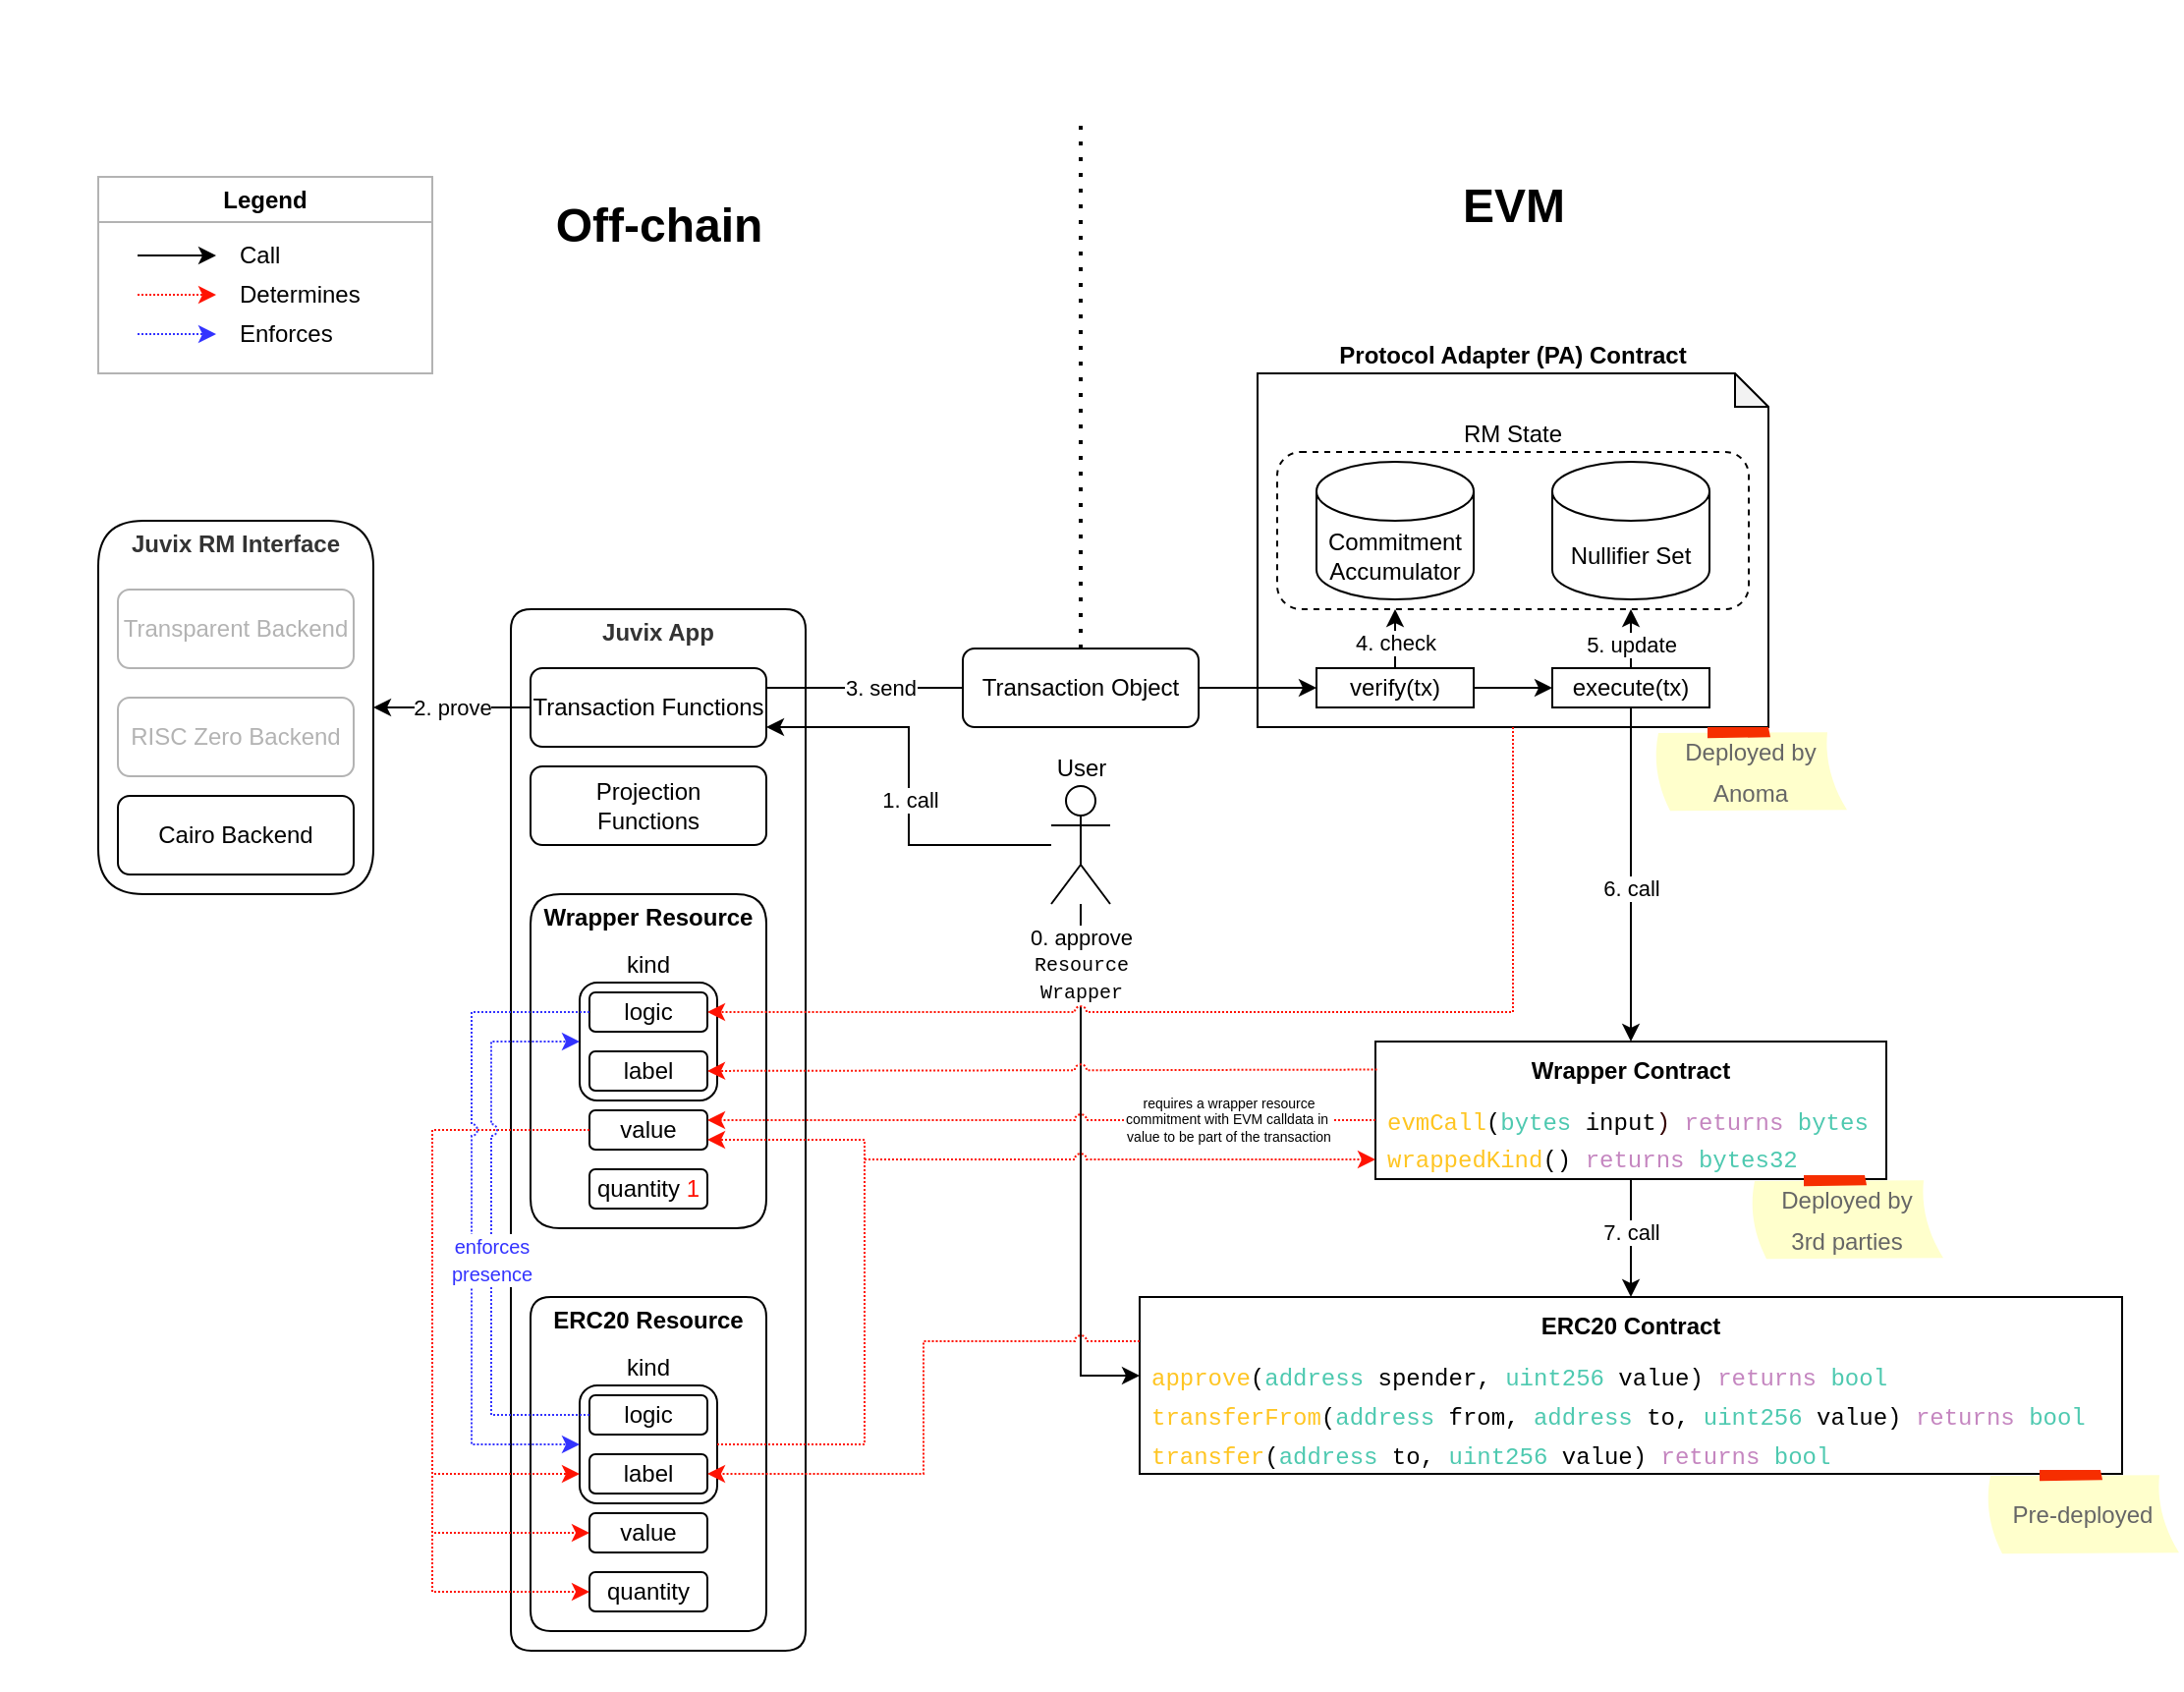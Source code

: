 <mxfile version="26.0.9" pages="3">
  <diagram name="PA v2" id="YjF4hh2LZT01VTxzqMfP">
    <mxGraphModel dx="1509" dy="899" grid="1" gridSize="10" guides="1" tooltips="1" connect="1" arrows="1" fold="1" page="1" pageScale="1" pageWidth="1000" pageHeight="1000" math="0" shadow="0">
      <root>
        <mxCell id="EyUW4NWDtqSU37pNdS5K-0" />
        <mxCell id="EyUW4NWDtqSU37pNdS5K-1" parent="EyUW4NWDtqSU37pNdS5K-0" />
        <mxCell id="EyUW4NWDtqSU37pNdS5K-2" value="" style="rounded=0;whiteSpace=wrap;html=1;strokeColor=none;fillColor=none;movable=0;resizable=0;rotatable=0;deletable=0;editable=0;locked=1;connectable=0;" parent="EyUW4NWDtqSU37pNdS5K-1" vertex="1">
          <mxGeometry x="450" y="60" width="1100" height="860" as="geometry" />
        </mxCell>
        <mxCell id="EyUW4NWDtqSU37pNdS5K-5" value="&lt;b&gt;Protocol Adapter (PA) Contract&lt;/b&gt;" style="shape=note;whiteSpace=wrap;html=1;backgroundOutline=1;darkOpacity=0.05;size=17;labelPosition=center;verticalLabelPosition=top;align=center;verticalAlign=bottom;fillColor=none;" parent="EyUW4NWDtqSU37pNdS5K-1" vertex="1">
          <mxGeometry x="1090" y="250" width="260" height="180" as="geometry" />
        </mxCell>
        <mxCell id="EyUW4NWDtqSU37pNdS5K-7" value="&lt;h1&gt;EVM&lt;/h1&gt;" style="text;html=1;align=center;verticalAlign=middle;resizable=0;points=[];autosize=1;strokeColor=none;fillColor=none;" parent="EyUW4NWDtqSU37pNdS5K-1" vertex="1">
          <mxGeometry x="1180" y="130" width="80" height="70" as="geometry" />
        </mxCell>
        <mxCell id="EyUW4NWDtqSU37pNdS5K-8" value="&lt;h1&gt;Off-chain&lt;/h1&gt;" style="text;html=1;align=center;verticalAlign=middle;resizable=0;points=[];autosize=1;strokeColor=none;fillColor=none;" parent="EyUW4NWDtqSU37pNdS5K-1" vertex="1">
          <mxGeometry x="720" y="140" width="130" height="70" as="geometry" />
        </mxCell>
        <mxCell id="EyUW4NWDtqSU37pNdS5K-11" style="edgeStyle=orthogonalEdgeStyle;rounded=0;orthogonalLoop=1;jettySize=auto;html=1;entryX=0;entryY=0.5;entryDx=0;entryDy=0;exitX=1;exitY=0.5;exitDx=0;exitDy=0;" parent="EyUW4NWDtqSU37pNdS5K-1" source="EyUW4NWDtqSU37pNdS5K-34" target="EyUW4NWDtqSU37pNdS5K-21" edge="1">
          <mxGeometry relative="1" as="geometry">
            <mxPoint x="660" y="290" as="sourcePoint" />
            <mxPoint x="1120" y="219.5" as="targetPoint" />
          </mxGeometry>
        </mxCell>
        <mxCell id="EyUW4NWDtqSU37pNdS5K-13" style="edgeStyle=elbowEdgeStyle;rounded=0;orthogonalLoop=1;jettySize=auto;html=1;exitX=0.5;exitY=1;exitDx=0;exitDy=0;entryX=0.5;entryY=0;entryDx=0;entryDy=0;elbow=vertical;" parent="EyUW4NWDtqSU37pNdS5K-1" source="EyUW4NWDtqSU37pNdS5K-20" target="wzaC1apAyD-U7l_l7gt_-99" edge="1">
          <mxGeometry relative="1" as="geometry">
            <mxPoint x="1290" y="500" as="sourcePoint" />
            <mxPoint x="1250" y="400" as="targetPoint" />
          </mxGeometry>
        </mxCell>
        <mxCell id="EyUW4NWDtqSU37pNdS5K-14" value="6. call" style="edgeLabel;html=1;align=center;verticalAlign=middle;resizable=0;points=[];" parent="EyUW4NWDtqSU37pNdS5K-13" vertex="1" connectable="0">
          <mxGeometry x="0.099" y="2" relative="1" as="geometry">
            <mxPoint x="-2" y="-2" as="offset" />
          </mxGeometry>
        </mxCell>
        <mxCell id="EyUW4NWDtqSU37pNdS5K-15" style="edgeStyle=elbowEdgeStyle;rounded=0;orthogonalLoop=1;jettySize=auto;html=1;exitX=0.5;exitY=1;exitDx=0;exitDy=0;entryX=0.5;entryY=0;entryDx=0;entryDy=0;elbow=vertical;" parent="EyUW4NWDtqSU37pNdS5K-1" source="wzaC1apAyD-U7l_l7gt_-99" target="wzaC1apAyD-U7l_l7gt_-107" edge="1">
          <mxGeometry relative="1" as="geometry">
            <mxPoint x="1315" y="790" as="sourcePoint" />
            <mxPoint x="1280" y="700" as="targetPoint" />
          </mxGeometry>
        </mxCell>
        <mxCell id="EyUW4NWDtqSU37pNdS5K-16" value="&lt;font&gt;7. call&lt;font style=&quot;&quot;&gt;&lt;span style=&quot;background-color: light-dark(#ffffff, var(--ge-dark-color, #121212)); color: light-dark(rgb(0, 0, 0), rgb(255, 255, 255));&quot;&gt;&lt;br&gt;&lt;/span&gt;&lt;/font&gt;&lt;/font&gt;" style="edgeLabel;html=1;align=center;verticalAlign=middle;resizable=0;points=[];" parent="EyUW4NWDtqSU37pNdS5K-15" vertex="1" connectable="0">
          <mxGeometry x="0.134" y="1" relative="1" as="geometry">
            <mxPoint x="-1" y="-7" as="offset" />
          </mxGeometry>
        </mxCell>
        <mxCell id="EyUW4NWDtqSU37pNdS5K-17" style="edgeStyle=orthogonalEdgeStyle;rounded=0;orthogonalLoop=1;jettySize=auto;html=1;exitX=0.5;exitY=0;exitDx=0;exitDy=0;entryX=0.75;entryY=1;entryDx=0;entryDy=0;" parent="EyUW4NWDtqSU37pNdS5K-1" source="EyUW4NWDtqSU37pNdS5K-20" target="EyUW4NWDtqSU37pNdS5K-25" edge="1">
          <mxGeometry relative="1" as="geometry" />
        </mxCell>
        <mxCell id="EyUW4NWDtqSU37pNdS5K-18" value="5. update" style="edgeLabel;html=1;align=center;verticalAlign=middle;resizable=0;points=[];" parent="EyUW4NWDtqSU37pNdS5K-17" vertex="1" connectable="0">
          <mxGeometry x="-0.178" y="-2" relative="1" as="geometry">
            <mxPoint x="-2" as="offset" />
          </mxGeometry>
        </mxCell>
        <mxCell id="EyUW4NWDtqSU37pNdS5K-19" style="edgeStyle=orthogonalEdgeStyle;rounded=0;orthogonalLoop=1;jettySize=auto;html=1;entryX=0;entryY=0.5;entryDx=0;entryDy=0;exitX=1;exitY=0.5;exitDx=0;exitDy=0;" parent="EyUW4NWDtqSU37pNdS5K-1" source="EyUW4NWDtqSU37pNdS5K-21" target="EyUW4NWDtqSU37pNdS5K-20" edge="1">
          <mxGeometry relative="1" as="geometry">
            <mxPoint x="1100" y="588" as="sourcePoint" />
          </mxGeometry>
        </mxCell>
        <mxCell id="EyUW4NWDtqSU37pNdS5K-20" value="execute(tx)" style="rounded=0;whiteSpace=wrap;html=1;" parent="EyUW4NWDtqSU37pNdS5K-1" vertex="1">
          <mxGeometry x="1240" y="400" width="80" height="20" as="geometry" />
        </mxCell>
        <mxCell id="EyUW4NWDtqSU37pNdS5K-21" value="verify(tx)" style="rounded=0;whiteSpace=wrap;html=1;" parent="EyUW4NWDtqSU37pNdS5K-1" vertex="1">
          <mxGeometry x="1120" y="400" width="80" height="20" as="geometry" />
        </mxCell>
        <mxCell id="EyUW4NWDtqSU37pNdS5K-22" style="edgeStyle=orthogonalEdgeStyle;rounded=0;orthogonalLoop=1;jettySize=auto;html=1;entryX=0.25;entryY=1;entryDx=0;entryDy=0;exitX=0.5;exitY=0;exitDx=0;exitDy=0;" parent="EyUW4NWDtqSU37pNdS5K-1" source="EyUW4NWDtqSU37pNdS5K-21" target="EyUW4NWDtqSU37pNdS5K-25" edge="1">
          <mxGeometry relative="1" as="geometry">
            <mxPoint x="1220" y="598" as="sourcePoint" />
            <mxPoint x="1250" y="451" as="targetPoint" />
          </mxGeometry>
        </mxCell>
        <mxCell id="EyUW4NWDtqSU37pNdS5K-23" value="4. check" style="edgeLabel;html=1;align=center;verticalAlign=middle;resizable=0;points=[];" parent="EyUW4NWDtqSU37pNdS5K-22" vertex="1" connectable="0">
          <mxGeometry x="-0.267" y="1" relative="1" as="geometry">
            <mxPoint x="1" y="-2" as="offset" />
          </mxGeometry>
        </mxCell>
        <mxCell id="EyUW4NWDtqSU37pNdS5K-24" value="" style="group" parent="EyUW4NWDtqSU37pNdS5K-1" vertex="1" connectable="0">
          <mxGeometry x="1100" y="290" width="240" height="80" as="geometry" />
        </mxCell>
        <mxCell id="EyUW4NWDtqSU37pNdS5K-25" value="RM State" style="rounded=1;whiteSpace=wrap;html=1;dashed=1;labelPosition=center;verticalLabelPosition=top;align=center;verticalAlign=bottom;" parent="EyUW4NWDtqSU37pNdS5K-24" vertex="1">
          <mxGeometry width="240" height="80" as="geometry" />
        </mxCell>
        <mxCell id="EyUW4NWDtqSU37pNdS5K-26" value="Nullifier Set" style="shape=cylinder3;whiteSpace=wrap;html=1;boundedLbl=1;backgroundOutline=1;size=15;" parent="EyUW4NWDtqSU37pNdS5K-24" vertex="1">
          <mxGeometry x="140" y="5" width="80" height="70" as="geometry" />
        </mxCell>
        <mxCell id="EyUW4NWDtqSU37pNdS5K-27" value="Commitment Accumulator" style="shape=cylinder3;whiteSpace=wrap;html=1;boundedLbl=1;backgroundOutline=1;size=15;" parent="EyUW4NWDtqSU37pNdS5K-24" vertex="1">
          <mxGeometry x="20" y="5" width="80" height="70" as="geometry" />
        </mxCell>
        <mxCell id="EyUW4NWDtqSU37pNdS5K-28" value="2. prove" style="edgeStyle=orthogonalEdgeStyle;rounded=0;orthogonalLoop=1;jettySize=auto;html=1;exitX=0;exitY=0.5;exitDx=0;exitDy=0;entryX=1;entryY=0.5;entryDx=0;entryDy=0;" parent="EyUW4NWDtqSU37pNdS5K-1" source="wzaC1apAyD-U7l_l7gt_-83" target="wzaC1apAyD-U7l_l7gt_-70" edge="1">
          <mxGeometry relative="1" as="geometry">
            <mxPoint as="offset" />
            <mxPoint x="800" y="310" as="targetPoint" />
          </mxGeometry>
        </mxCell>
        <mxCell id="EyUW4NWDtqSU37pNdS5K-35" style="edgeStyle=elbowEdgeStyle;rounded=0;orthogonalLoop=1;jettySize=auto;html=1;entryX=1;entryY=0.75;entryDx=0;entryDy=0;" parent="EyUW4NWDtqSU37pNdS5K-1" source="EyUW4NWDtqSU37pNdS5K-31" target="wzaC1apAyD-U7l_l7gt_-83" edge="1">
          <mxGeometry relative="1" as="geometry">
            <mxPoint x="740" y="419.98" as="targetPoint" />
            <mxPoint x="700" y="939.98" as="sourcePoint" />
          </mxGeometry>
        </mxCell>
        <mxCell id="EyUW4NWDtqSU37pNdS5K-36" value="1. call" style="edgeLabel;html=1;align=center;verticalAlign=middle;resizable=0;points=[];" parent="EyUW4NWDtqSU37pNdS5K-35" vertex="1" connectable="0">
          <mxGeometry x="-0.134" y="2" relative="1" as="geometry">
            <mxPoint x="2" y="-7" as="offset" />
          </mxGeometry>
        </mxCell>
        <mxCell id="EyUW4NWDtqSU37pNdS5K-40" style="rounded=0;orthogonalLoop=1;jettySize=auto;html=1;edgeStyle=elbowEdgeStyle;" parent="EyUW4NWDtqSU37pNdS5K-1" source="EyUW4NWDtqSU37pNdS5K-31" target="wzaC1apAyD-U7l_l7gt_-109" edge="1">
          <mxGeometry relative="1" as="geometry">
            <mxPoint x="965" y="520" as="sourcePoint" />
            <mxPoint x="1030" y="780" as="targetPoint" />
            <Array as="points">
              <mxPoint x="1000" y="620" />
            </Array>
          </mxGeometry>
        </mxCell>
        <mxCell id="EyUW4NWDtqSU37pNdS5K-41" value="0. approve&lt;br&gt;&lt;font style=&quot;font-size: 10px;&quot; face=&quot;Courier New&quot;&gt;Resource&lt;br&gt;Wrapper&lt;/font&gt;" style="edgeLabel;html=1;align=center;verticalAlign=middle;resizable=0;points=[];" parent="EyUW4NWDtqSU37pNdS5K-40" vertex="1" connectable="0">
          <mxGeometry x="-0.214" relative="1" as="geometry">
            <mxPoint y="-75" as="offset" />
          </mxGeometry>
        </mxCell>
        <mxCell id="wzaC1apAyD-U7l_l7gt_-70" value="&lt;b style=&quot;color: rgb(51, 51, 51);&quot;&gt;Juvix&amp;nbsp;&lt;/b&gt;&lt;b style=&quot;color: rgb(51, 51, 51);&quot;&gt;RM&lt;/b&gt;&lt;b style=&quot;color: rgb(51, 51, 51);&quot;&gt;&amp;nbsp;Interface&lt;/b&gt;" style="swimlane;whiteSpace=wrap;html=1;startSize=23;rounded=1;swimlaneLine=0;arcSize=50;" vertex="1" parent="EyUW4NWDtqSU37pNdS5K-1">
          <mxGeometry x="500" y="325" width="140" height="190" as="geometry">
            <mxRectangle x="500" y="325" width="140" height="30" as="alternateBounds" />
          </mxGeometry>
        </mxCell>
        <mxCell id="wzaC1apAyD-U7l_l7gt_-71" value="Transparent Backend" style="rounded=1;whiteSpace=wrap;html=1;fontColor=#B3B3B3;strokeColor=#B3B3B3;" vertex="1" parent="wzaC1apAyD-U7l_l7gt_-70">
          <mxGeometry x="10" y="35" width="120" height="40" as="geometry" />
        </mxCell>
        <mxCell id="wzaC1apAyD-U7l_l7gt_-72" value="RISC Zero Backend" style="rounded=1;whiteSpace=wrap;html=1;fontColor=#B3B3B3;strokeColor=#B3B3B3;" vertex="1" parent="wzaC1apAyD-U7l_l7gt_-70">
          <mxGeometry x="10" y="90" width="120" height="40" as="geometry" />
        </mxCell>
        <mxCell id="wzaC1apAyD-U7l_l7gt_-73" value="Cairo Backend" style="rounded=1;whiteSpace=wrap;html=1;" vertex="1" parent="wzaC1apAyD-U7l_l7gt_-70">
          <mxGeometry x="10" y="140" width="120" height="40" as="geometry" />
        </mxCell>
        <mxCell id="wzaC1apAyD-U7l_l7gt_-79" value="&lt;font color=&quot;#333333&quot;&gt;Juvix App&lt;/font&gt;" style="swimlane;whiteSpace=wrap;html=1;startSize=23;rounded=1;swimlaneLine=0;strokeColor=#000000;" vertex="1" parent="EyUW4NWDtqSU37pNdS5K-1">
          <mxGeometry x="710" y="370" width="150" height="530" as="geometry">
            <mxRectangle x="710" y="370" width="140" height="30" as="alternateBounds" />
          </mxGeometry>
        </mxCell>
        <mxCell id="wzaC1apAyD-U7l_l7gt_-83" value="&lt;div&gt;&lt;span style=&quot;background-color: transparent; color: light-dark(rgb(0, 0, 0), rgb(255, 255, 255));&quot;&gt;Transaction Functions&lt;/span&gt;&lt;br&gt;&lt;/div&gt;" style="rounded=1;whiteSpace=wrap;html=1;" vertex="1" parent="wzaC1apAyD-U7l_l7gt_-79">
          <mxGeometry x="10" y="30" width="120" height="40" as="geometry" />
        </mxCell>
        <mxCell id="wzaC1apAyD-U7l_l7gt_-85" value="Projection&lt;br&gt;Functions" style="rounded=1;whiteSpace=wrap;html=1;" vertex="1" parent="wzaC1apAyD-U7l_l7gt_-79">
          <mxGeometry x="10" y="80" width="120" height="40" as="geometry" />
        </mxCell>
        <mxCell id="wzaC1apAyD-U7l_l7gt_-39" value="ERC20 Resource" style="swimlane;whiteSpace=wrap;html=1;rounded=1;swimlaneLine=0;" vertex="1" parent="wzaC1apAyD-U7l_l7gt_-79">
          <mxGeometry x="10" y="350" width="120" height="170" as="geometry">
            <mxRectangle x="10" y="350" width="140" height="30" as="alternateBounds" />
          </mxGeometry>
        </mxCell>
        <mxCell id="wzaC1apAyD-U7l_l7gt_-49" value="kind" style="rounded=1;whiteSpace=wrap;html=1;labelPosition=center;verticalLabelPosition=top;align=center;verticalAlign=bottom;" vertex="1" parent="wzaC1apAyD-U7l_l7gt_-39">
          <mxGeometry x="25" y="45" width="70" height="60" as="geometry" />
        </mxCell>
        <mxCell id="wzaC1apAyD-U7l_l7gt_-40" value="label" style="rounded=1;whiteSpace=wrap;html=1;" vertex="1" parent="wzaC1apAyD-U7l_l7gt_-39">
          <mxGeometry x="30" y="80" width="60" height="20" as="geometry" />
        </mxCell>
        <mxCell id="wzaC1apAyD-U7l_l7gt_-41" value="value" style="rounded=1;whiteSpace=wrap;html=1;" vertex="1" parent="wzaC1apAyD-U7l_l7gt_-39">
          <mxGeometry x="30" y="110" width="60" height="20" as="geometry" />
        </mxCell>
        <mxCell id="wzaC1apAyD-U7l_l7gt_-42" value="logic" style="rounded=1;whiteSpace=wrap;html=1;" vertex="1" parent="wzaC1apAyD-U7l_l7gt_-39">
          <mxGeometry x="30" y="50" width="60" height="20" as="geometry" />
        </mxCell>
        <mxCell id="wzaC1apAyD-U7l_l7gt_-43" value="quantity" style="rounded=1;whiteSpace=wrap;html=1;" vertex="1" parent="wzaC1apAyD-U7l_l7gt_-39">
          <mxGeometry x="30" y="140" width="60" height="20" as="geometry" />
        </mxCell>
        <mxCell id="wzaC1apAyD-U7l_l7gt_-64" value="Wrapper Resource" style="swimlane;whiteSpace=wrap;html=1;rounded=1;arcSize=22;swimlaneLine=0;" vertex="1" parent="wzaC1apAyD-U7l_l7gt_-79">
          <mxGeometry x="10" y="145" width="120" height="170" as="geometry">
            <mxRectangle x="10" y="145" width="140" height="30" as="alternateBounds" />
          </mxGeometry>
        </mxCell>
        <mxCell id="wzaC1apAyD-U7l_l7gt_-65" value="kind" style="rounded=1;whiteSpace=wrap;html=1;labelPosition=center;verticalLabelPosition=top;align=center;verticalAlign=bottom;" vertex="1" parent="wzaC1apAyD-U7l_l7gt_-64">
          <mxGeometry x="25" y="45" width="70" height="60" as="geometry" />
        </mxCell>
        <mxCell id="wzaC1apAyD-U7l_l7gt_-66" value="label" style="rounded=1;whiteSpace=wrap;html=1;" vertex="1" parent="wzaC1apAyD-U7l_l7gt_-64">
          <mxGeometry x="30" y="80" width="60" height="20" as="geometry" />
        </mxCell>
        <mxCell id="wzaC1apAyD-U7l_l7gt_-67" value="value" style="rounded=1;whiteSpace=wrap;html=1;" vertex="1" parent="wzaC1apAyD-U7l_l7gt_-64">
          <mxGeometry x="30" y="110" width="60" height="20" as="geometry" />
        </mxCell>
        <mxCell id="wzaC1apAyD-U7l_l7gt_-68" value="logic" style="rounded=1;whiteSpace=wrap;html=1;" vertex="1" parent="wzaC1apAyD-U7l_l7gt_-64">
          <mxGeometry x="30" y="50" width="60" height="20" as="geometry" />
        </mxCell>
        <mxCell id="wzaC1apAyD-U7l_l7gt_-69" value="quantity &lt;font style=&quot;color: rgb(255, 19, 3);&quot;&gt;1&lt;/font&gt;" style="rounded=1;whiteSpace=wrap;html=1;" vertex="1" parent="wzaC1apAyD-U7l_l7gt_-64">
          <mxGeometry x="30" y="140" width="60" height="20" as="geometry" />
        </mxCell>
        <mxCell id="wzaC1apAyD-U7l_l7gt_-131" style="edgeStyle=elbowEdgeStyle;rounded=0;orthogonalLoop=1;jettySize=auto;html=1;dashed=1;exitX=0;exitY=0.5;exitDx=0;exitDy=0;entryX=0;entryY=0.5;entryDx=0;entryDy=0;strokeColor=#FF1303;dashPattern=1 1;shadow=0;jumpStyle=arc;" edge="1" parent="wzaC1apAyD-U7l_l7gt_-79" source="wzaC1apAyD-U7l_l7gt_-67" target="wzaC1apAyD-U7l_l7gt_-41">
          <mxGeometry relative="1" as="geometry">
            <mxPoint x="50" y="280" as="sourcePoint" />
            <mxPoint x="45" y="425" as="targetPoint" />
            <Array as="points">
              <mxPoint x="-40" y="370" />
            </Array>
          </mxGeometry>
        </mxCell>
        <mxCell id="wzaC1apAyD-U7l_l7gt_-132" style="edgeStyle=elbowEdgeStyle;rounded=0;orthogonalLoop=1;jettySize=auto;html=1;dashed=1;exitX=0;exitY=0.5;exitDx=0;exitDy=0;entryX=0;entryY=0.5;entryDx=0;entryDy=0;strokeColor=#FF1303;dashPattern=1 1;shadow=0;jumpStyle=arc;" edge="1" parent="wzaC1apAyD-U7l_l7gt_-79" source="wzaC1apAyD-U7l_l7gt_-67" target="wzaC1apAyD-U7l_l7gt_-43">
          <mxGeometry relative="1" as="geometry">
            <mxPoint x="50" y="280" as="sourcePoint" />
            <mxPoint x="50" y="470" as="targetPoint" />
            <Array as="points">
              <mxPoint x="-40" y="380" />
            </Array>
          </mxGeometry>
        </mxCell>
        <mxCell id="wzaC1apAyD-U7l_l7gt_-149" style="rounded=0;orthogonalLoop=1;jettySize=auto;html=1;dashed=1;exitX=1;exitY=0.5;exitDx=0;exitDy=0;strokeColor=#FF1303;dashPattern=1 1;jumpStyle=arc;edgeStyle=elbowEdgeStyle;entryX=1;entryY=0.75;entryDx=0;entryDy=0;startArrow=none;startFill=0;" edge="1" parent="wzaC1apAyD-U7l_l7gt_-79" source="wzaC1apAyD-U7l_l7gt_-49" target="wzaC1apAyD-U7l_l7gt_-67">
          <mxGeometry relative="1" as="geometry">
            <mxPoint x="115" y="425" as="sourcePoint" />
            <mxPoint x="430" y="260" as="targetPoint" />
            <Array as="points">
              <mxPoint x="180" y="350" />
            </Array>
          </mxGeometry>
        </mxCell>
        <mxCell id="wzaC1apAyD-U7l_l7gt_-151" style="edgeStyle=elbowEdgeStyle;rounded=0;orthogonalLoop=1;jettySize=auto;html=1;dashed=1;exitX=0;exitY=0.5;exitDx=0;exitDy=0;strokeColor=#FF1303;dashPattern=1 1;shadow=0;jumpStyle=arc;entryX=0;entryY=0.75;entryDx=0;entryDy=0;" edge="1" parent="wzaC1apAyD-U7l_l7gt_-79" source="wzaC1apAyD-U7l_l7gt_-67" target="wzaC1apAyD-U7l_l7gt_-49">
          <mxGeometry relative="1" as="geometry">
            <mxPoint x="50" y="275" as="sourcePoint" />
            <mxPoint x="30" y="450" as="targetPoint" />
            <Array as="points">
              <mxPoint x="-40" y="350" />
            </Array>
          </mxGeometry>
        </mxCell>
        <mxCell id="wzaC1apAyD-U7l_l7gt_-162" value="" style="rounded=0;orthogonalLoop=1;jettySize=auto;html=1;dashed=1;strokeColor=#3333FF;dashPattern=1 1;jumpStyle=arc;edgeStyle=elbowEdgeStyle;entryX=0;entryY=0.5;entryDx=0;entryDy=0;startArrow=none;startFill=0;elbow=horizontal;labelPosition=right;verticalLabelPosition=middle;align=left;verticalAlign=middle;exitX=0;exitY=0.5;exitDx=0;exitDy=0;" edge="1" parent="wzaC1apAyD-U7l_l7gt_-79" source="wzaC1apAyD-U7l_l7gt_-42" target="wzaC1apAyD-U7l_l7gt_-65">
          <mxGeometry x="-1" y="-80" relative="1" as="geometry">
            <mxPoint x="-60" y="400" as="sourcePoint" />
            <mxPoint x="45" y="420" as="targetPoint" />
            <Array as="points">
              <mxPoint x="-10" y="310" />
            </Array>
            <mxPoint as="offset" />
          </mxGeometry>
        </mxCell>
        <mxCell id="wzaC1apAyD-U7l_l7gt_-147" value="&lt;font size=&quot;1&quot; color=&quot;#3333ff&quot;&gt;enforces&lt;br&gt;presence&lt;/font&gt;" style="rounded=0;orthogonalLoop=1;jettySize=auto;html=1;dashed=1;exitX=0;exitY=0.5;exitDx=0;exitDy=0;strokeColor=#3333FF;dashPattern=1 1;jumpStyle=arc;edgeStyle=elbowEdgeStyle;entryX=0;entryY=0.5;entryDx=0;entryDy=0;startArrow=none;startFill=0;elbow=horizontal;labelPosition=right;verticalLabelPosition=middle;align=center;verticalAlign=middle;" edge="1" parent="wzaC1apAyD-U7l_l7gt_-79" source="wzaC1apAyD-U7l_l7gt_-68" target="wzaC1apAyD-U7l_l7gt_-49">
          <mxGeometry x="0.11" y="10" relative="1" as="geometry">
            <mxPoint x="430" y="240" as="sourcePoint" />
            <mxPoint x="110" y="275" as="targetPoint" />
            <Array as="points">
              <mxPoint x="-20" y="320" />
            </Array>
            <mxPoint as="offset" />
          </mxGeometry>
        </mxCell>
        <mxCell id="EyUW4NWDtqSU37pNdS5K-42" value="" style="endArrow=none;html=1;rounded=0;edgeStyle=elbowEdgeStyle;exitX=1;exitY=0.25;exitDx=0;exitDy=0;entryX=0;entryY=0.5;entryDx=0;entryDy=0;elbow=vertical;" parent="EyUW4NWDtqSU37pNdS5K-1" source="wzaC1apAyD-U7l_l7gt_-83" target="EyUW4NWDtqSU37pNdS5K-34" edge="1">
          <mxGeometry width="50" height="50" relative="1" as="geometry">
            <mxPoint x="1060" y="400" as="sourcePoint" />
            <mxPoint x="930" y="450" as="targetPoint" />
          </mxGeometry>
        </mxCell>
        <mxCell id="EyUW4NWDtqSU37pNdS5K-43" value="3. send" style="edgeLabel;html=1;align=center;verticalAlign=middle;resizable=0;points=[];" parent="EyUW4NWDtqSU37pNdS5K-42" vertex="1" connectable="0">
          <mxGeometry x="0.154" y="1" relative="1" as="geometry">
            <mxPoint y="1" as="offset" />
          </mxGeometry>
        </mxCell>
        <mxCell id="wzaC1apAyD-U7l_l7gt_-99" value="&lt;b&gt;Wrapper C&lt;/b&gt;&lt;b style=&quot;background-color: transparent; color: light-dark(rgb(0, 0, 0), rgb(255, 255, 255));&quot;&gt;ontract&lt;/b&gt;" style="swimlane;fontStyle=0;childLayout=stackLayout;horizontal=1;startSize=30;horizontalStack=0;resizeParent=1;resizeParentMax=0;resizeLast=0;collapsible=1;marginBottom=0;whiteSpace=wrap;html=1;rounded=0;swimlaneLine=0;" vertex="1" parent="EyUW4NWDtqSU37pNdS5K-1">
          <mxGeometry x="1150" y="590" width="260" height="70" as="geometry">
            <mxRectangle x="1150" y="590" width="120" height="40" as="alternateBounds" />
          </mxGeometry>
        </mxCell>
        <mxCell id="wzaC1apAyD-U7l_l7gt_-100" value="&lt;div style=&quot;font-family: Menlo, Monaco, &amp;quot;Courier New&amp;quot;, monospace; line-height: 18px; white-space: pre;&quot;&gt;&lt;span style=&quot;color: rgb(255, 197, 34);&quot;&gt;evmCall&lt;/span&gt;&lt;font style=&quot;color: rgb(0, 0, 0);&quot;&gt;(&lt;/font&gt;&lt;span style=&quot;color: rgb(78, 201, 176);&quot;&gt;bytes &lt;/span&gt;&lt;font style=&quot;color: rgb(0, 0, 0);&quot;&gt;input&lt;/font&gt;&lt;font style=&quot;color: rgb(51, 0, 0);&quot;&gt;)&lt;/font&gt;&lt;font style=&quot;color: rgb(51, 0, 0);&quot;&gt; &lt;/font&gt;&lt;span style=&quot;color: rgb(197, 134, 192);&quot;&gt;returns&lt;/span&gt;&lt;font style=&quot;color: rgb(51, 0, 0);&quot;&gt; &lt;/font&gt;&lt;span style=&quot;color: rgb(78, 201, 176);&quot;&gt;bytes&lt;/span&gt;&lt;/div&gt;" style="text;strokeColor=none;fillColor=none;align=left;verticalAlign=middle;spacingLeft=4;spacingRight=4;overflow=hidden;points=[[0,0.5],[1,0.5]];portConstraint=eastwest;rotatable=0;whiteSpace=wrap;html=1;" vertex="1" parent="wzaC1apAyD-U7l_l7gt_-99">
          <mxGeometry y="30" width="260" height="20" as="geometry" />
        </mxCell>
        <mxCell id="wzaC1apAyD-U7l_l7gt_-102" value="&lt;span style=&quot;font-family: Menlo, Monaco, &amp;quot;Courier New&amp;quot;, monospace; white-space: pre; color: rgb(255, 197, 34);&quot;&gt;wrappedKind&lt;/span&gt;&lt;span style=&quot;font-family: Menlo, Monaco, &amp;quot;Courier New&amp;quot;, monospace; white-space: pre;&quot;&gt;()&lt;/span&gt;&lt;span style=&quot;color: rgb(212, 212, 212); font-family: Menlo, Monaco, &amp;quot;Courier New&amp;quot;, monospace; white-space: pre;&quot;&gt; &lt;/span&gt;&lt;span style=&quot;font-family: Menlo, Monaco, &amp;quot;Courier New&amp;quot;, monospace; white-space: pre; color: rgb(197, 134, 192);&quot;&gt;returns&lt;/span&gt;&lt;span style=&quot;color: rgb(212, 212, 212); font-family: Menlo, Monaco, &amp;quot;Courier New&amp;quot;, monospace; white-space: pre;&quot;&gt; &lt;/span&gt;&lt;span style=&quot;font-family: Menlo, Monaco, &amp;quot;Courier New&amp;quot;, monospace; white-space: pre; color: rgb(78, 201, 176);&quot;&gt;bytes32&lt;/span&gt;" style="text;strokeColor=none;fillColor=none;align=left;verticalAlign=middle;spacingLeft=4;spacingRight=4;overflow=hidden;points=[[0,0.5],[1,0.5]];portConstraint=eastwest;rotatable=0;whiteSpace=wrap;html=1;" vertex="1" parent="wzaC1apAyD-U7l_l7gt_-99">
          <mxGeometry y="50" width="260" height="20" as="geometry" />
        </mxCell>
        <mxCell id="wzaC1apAyD-U7l_l7gt_-103" style="rounded=0;orthogonalLoop=1;jettySize=auto;html=1;dashed=1;entryX=1;entryY=0.5;entryDx=0;entryDy=0;startArrow=none;startFill=0;exitX=0.003;exitY=0.204;exitDx=0;exitDy=0;strokeColor=#FF1303;dashPattern=1 1;jumpStyle=arc;edgeStyle=elbowEdgeStyle;exitPerimeter=0;" edge="1" parent="EyUW4NWDtqSU37pNdS5K-1" source="wzaC1apAyD-U7l_l7gt_-99" target="wzaC1apAyD-U7l_l7gt_-66">
          <mxGeometry relative="1" as="geometry">
            <mxPoint x="835" y="590" as="sourcePoint" />
            <mxPoint x="1375" y="635" as="targetPoint" />
            <Array as="points">
              <mxPoint x="900" y="590" />
            </Array>
          </mxGeometry>
        </mxCell>
        <mxCell id="wzaC1apAyD-U7l_l7gt_-105" style="rounded=0;orthogonalLoop=1;jettySize=auto;html=1;dashed=1;exitX=1;exitY=0.5;exitDx=0;exitDy=0;strokeColor=#FF1303;dashPattern=1 1;jumpStyle=arc;edgeStyle=elbowEdgeStyle;entryX=0;entryY=0.5;entryDx=0;entryDy=0;startArrow=none;startFill=0;" edge="1" parent="EyUW4NWDtqSU37pNdS5K-1" source="wzaC1apAyD-U7l_l7gt_-49" target="wzaC1apAyD-U7l_l7gt_-102">
          <mxGeometry relative="1" as="geometry">
            <mxPoint x="1235" y="830" as="sourcePoint" />
            <mxPoint x="1080" y="650" as="targetPoint" />
            <Array as="points">
              <mxPoint x="890" y="720" />
            </Array>
          </mxGeometry>
        </mxCell>
        <mxCell id="wzaC1apAyD-U7l_l7gt_-107" value="&lt;b&gt;ERC20 Contract&lt;/b&gt;" style="swimlane;fontStyle=0;childLayout=stackLayout;horizontal=1;startSize=30;horizontalStack=0;resizeParent=1;resizeParentMax=0;resizeLast=0;collapsible=1;marginBottom=0;whiteSpace=wrap;html=1;rounded=0;swimlaneLine=0;" vertex="1" parent="EyUW4NWDtqSU37pNdS5K-1">
          <mxGeometry x="1030" y="720" width="500" height="90" as="geometry">
            <mxRectangle x="1030" y="700" width="120" height="40" as="alternateBounds" />
          </mxGeometry>
        </mxCell>
        <mxCell id="wzaC1apAyD-U7l_l7gt_-109" value="&lt;div style=&quot;color: rgb(212, 212, 212); font-family: Menlo, Monaco, &amp;quot;Courier New&amp;quot;, monospace; line-height: 18px; white-space: pre;&quot;&gt;&lt;span style=&quot;color: rgb(255, 197, 34);&quot;&gt;approve&lt;/span&gt;&lt;font style=&quot;color: rgb(0, 0, 0);&quot;&gt;(&lt;/font&gt;&lt;span style=&quot;color: rgb(78, 201, 176);&quot;&gt;address&lt;/span&gt;&lt;font style=&quot;color: rgb(0, 0, 0);&quot;&gt; spender, &lt;/font&gt;&lt;span style=&quot;color: rgb(78, 201, 176);&quot;&gt;uint256&lt;/span&gt;&lt;font style=&quot;color: rgb(0, 0, 0);&quot;&gt; value) &lt;/font&gt;&lt;span style=&quot;color: rgb(197, 134, 192);&quot;&gt;returns&lt;/span&gt;&lt;font style=&quot;color: rgb(0, 0, 0);&quot;&gt; &lt;/font&gt;&lt;span style=&quot;color: rgb(78, 201, 176);&quot;&gt;bool&lt;/span&gt;&lt;br&gt;&lt;/div&gt;" style="text;strokeColor=none;fillColor=none;align=left;verticalAlign=middle;spacingLeft=4;spacingRight=4;overflow=hidden;points=[[0,0.5],[1,0.5]];portConstraint=eastwest;rotatable=0;whiteSpace=wrap;html=1;" vertex="1" parent="wzaC1apAyD-U7l_l7gt_-107">
          <mxGeometry y="30" width="500" height="20" as="geometry" />
        </mxCell>
        <mxCell id="wzaC1apAyD-U7l_l7gt_-108" value="&lt;div style=&quot;font-family: Menlo, Monaco, &amp;quot;Courier New&amp;quot;, monospace; line-height: 18px; white-space: pre;&quot;&gt;&lt;div style=&quot;line-height: 18px;&quot;&gt;&lt;span style=&quot;color: rgb(255, 197, 34);&quot;&gt;transferFrom&lt;/span&gt;&lt;font style=&quot;color: rgb(0, 0, 0);&quot;&gt;(&lt;/font&gt;&lt;span style=&quot;color: rgb(78, 201, 176);&quot;&gt;address&lt;/span&gt;&lt;font style=&quot;color: rgb(0, 0, 0);&quot;&gt; from, &lt;/font&gt;&lt;span style=&quot;color: rgb(78, 201, 176);&quot;&gt;address&lt;/span&gt;&lt;font style=&quot;color: rgb(0, 0, 0);&quot;&gt; to, &lt;/font&gt;&lt;span style=&quot;color: rgb(78, 201, 176);&quot;&gt;uint256&lt;/span&gt;&lt;font style=&quot;color: rgb(0, 0, 0);&quot;&gt; value) &lt;/font&gt;&lt;span style=&quot;color: rgb(197, 134, 192);&quot;&gt;returns&lt;/span&gt;&lt;font style=&quot;color: rgb(0, 0, 0);&quot;&gt; &lt;/font&gt;&lt;span style=&quot;color: rgb(78, 201, 176);&quot;&gt;bool&lt;/span&gt;&lt;/div&gt;&lt;/div&gt;" style="text;strokeColor=none;fillColor=none;align=left;verticalAlign=middle;spacingLeft=4;spacingRight=4;overflow=hidden;points=[[0,0.5],[1,0.5]];portConstraint=eastwest;rotatable=0;whiteSpace=wrap;html=1;" vertex="1" parent="wzaC1apAyD-U7l_l7gt_-107">
          <mxGeometry y="50" width="500" height="20" as="geometry" />
        </mxCell>
        <mxCell id="wzaC1apAyD-U7l_l7gt_-120" value="&lt;div style=&quot;color: rgb(212, 212, 212); font-family: Menlo, Monaco, &amp;quot;Courier New&amp;quot;, monospace; line-height: 18px; white-space: pre;&quot;&gt;&lt;span style=&quot;color: rgb(255, 197, 34);&quot;&gt;transfer&lt;/span&gt;&lt;font style=&quot;color: rgb(0, 0, 0);&quot;&gt;(&lt;/font&gt;&lt;span style=&quot;color: rgb(78, 201, 176);&quot;&gt;address&lt;/span&gt;&lt;font style=&quot;color: rgb(0, 0, 0);&quot;&gt; to, &lt;/font&gt;&lt;span style=&quot;color: rgb(78, 201, 176);&quot;&gt;uint256&lt;/span&gt;&lt;font style=&quot;color: rgb(0, 0, 0);&quot;&gt; value) &lt;/font&gt;&lt;span style=&quot;color: rgb(197, 134, 192);&quot;&gt;returns&lt;/span&gt;&lt;font style=&quot;color: rgb(0, 0, 0);&quot;&gt; &lt;/font&gt;&lt;span style=&quot;color: rgb(78, 201, 176);&quot;&gt;bool&lt;/span&gt;&lt;br&gt;&lt;/div&gt;" style="text;strokeColor=none;fillColor=none;align=left;verticalAlign=middle;spacingLeft=4;spacingRight=4;overflow=hidden;points=[[0,0.5],[1,0.5]];portConstraint=eastwest;rotatable=0;whiteSpace=wrap;html=1;" vertex="1" parent="wzaC1apAyD-U7l_l7gt_-107">
          <mxGeometry y="70" width="500" height="20" as="geometry" />
        </mxCell>
        <mxCell id="wzaC1apAyD-U7l_l7gt_-113" style="rounded=0;orthogonalLoop=1;jettySize=auto;html=1;dashed=1;exitX=0;exitY=0.5;exitDx=0;exitDy=0;strokeColor=#FF1303;dashPattern=1 1;jumpStyle=arc;edgeStyle=elbowEdgeStyle;entryX=1;entryY=0.25;entryDx=0;entryDy=0;" edge="1" parent="EyUW4NWDtqSU37pNdS5K-1" source="wzaC1apAyD-U7l_l7gt_-100" target="wzaC1apAyD-U7l_l7gt_-67">
          <mxGeometry relative="1" as="geometry">
            <mxPoint x="835" y="650" as="sourcePoint" />
            <mxPoint x="860" y="600" as="targetPoint" />
            <Array as="points">
              <mxPoint x="900" y="620" />
            </Array>
          </mxGeometry>
        </mxCell>
        <mxCell id="wzaC1apAyD-U7l_l7gt_-133" value="&lt;font&gt;requires a wrapper resource&lt;br&gt;commitment with EVM calldata in&amp;nbsp;&lt;/font&gt;&lt;div&gt;&lt;font&gt;value&amp;nbsp;&lt;/font&gt;&lt;span style=&quot;background-color: light-dark(#ffffff, var(--ge-dark-color, #121212)); color: light-dark(rgb(0, 0, 0), rgb(255, 255, 255));&quot;&gt;to be part of the transaction&lt;/span&gt;&lt;/div&gt;" style="edgeLabel;html=1;align=center;verticalAlign=middle;resizable=0;points=[];fontSize=7;" vertex="1" connectable="0" parent="wzaC1apAyD-U7l_l7gt_-113">
          <mxGeometry x="-0.317" y="-2" relative="1" as="geometry">
            <mxPoint x="41" y="2" as="offset" />
          </mxGeometry>
        </mxCell>
        <mxCell id="wzaC1apAyD-U7l_l7gt_-128" style="rounded=0;orthogonalLoop=1;jettySize=auto;html=1;exitX=0;exitY=0.25;exitDx=0;exitDy=0;jumpStyle=arc;dashed=1;dashPattern=1 1;edgeStyle=elbowEdgeStyle;entryX=1;entryY=0.5;entryDx=0;entryDy=0;strokeColor=#FF1303;" edge="1" parent="EyUW4NWDtqSU37pNdS5K-1" source="wzaC1apAyD-U7l_l7gt_-107" target="wzaC1apAyD-U7l_l7gt_-40">
          <mxGeometry relative="1" as="geometry">
            <mxPoint x="840" y="655" as="sourcePoint" />
            <mxPoint x="1030" y="720" as="targetPoint" />
            <Array as="points">
              <mxPoint x="920" y="750" />
            </Array>
          </mxGeometry>
        </mxCell>
        <mxCell id="EyUW4NWDtqSU37pNdS5K-6" value="" style="endArrow=none;dashed=1;html=1;dashPattern=1 3;strokeWidth=2;rounded=0;exitX=0.5;exitY=0;exitDx=0;exitDy=0;" parent="EyUW4NWDtqSU37pNdS5K-1" edge="1" source="EyUW4NWDtqSU37pNdS5K-34">
          <mxGeometry width="50" height="50" relative="1" as="geometry">
            <mxPoint x="1000" y="1000" as="sourcePoint" />
            <mxPoint x="1000" y="120" as="targetPoint" />
          </mxGeometry>
        </mxCell>
        <mxCell id="EyUW4NWDtqSU37pNdS5K-34" value="Transaction Object" style="rounded=1;whiteSpace=wrap;html=1;" parent="EyUW4NWDtqSU37pNdS5K-1" vertex="1">
          <mxGeometry x="940" y="390" width="120" height="40" as="geometry" />
        </mxCell>
        <mxCell id="wzaC1apAyD-U7l_l7gt_-145" style="rounded=0;orthogonalLoop=1;jettySize=auto;html=1;dashed=1;strokeColor=#FF1303;dashPattern=1 1;jumpStyle=arc;edgeStyle=orthogonalEdgeStyle;entryX=1;entryY=0.5;entryDx=0;entryDy=0;exitX=0.5;exitY=1;exitDx=0;exitDy=0;exitPerimeter=0;" edge="1" parent="EyUW4NWDtqSU37pNdS5K-1" source="EyUW4NWDtqSU37pNdS5K-5" target="wzaC1apAyD-U7l_l7gt_-68">
          <mxGeometry relative="1" as="geometry">
            <mxPoint x="1120" y="430" as="sourcePoint" />
            <mxPoint x="840" y="645" as="targetPoint" />
            <Array as="points">
              <mxPoint x="1220" y="575" />
            </Array>
          </mxGeometry>
        </mxCell>
        <mxCell id="wzaC1apAyD-U7l_l7gt_-154" value="Legend" style="swimlane;whiteSpace=wrap;html=1;strokeColor=#B3B3B3;" vertex="1" parent="EyUW4NWDtqSU37pNdS5K-1">
          <mxGeometry x="500" y="150" width="170" height="100" as="geometry">
            <mxRectangle x="1020" y="830" width="80" height="30" as="alternateBounds" />
          </mxGeometry>
        </mxCell>
        <mxCell id="wzaC1apAyD-U7l_l7gt_-155" style="rounded=0;orthogonalLoop=1;jettySize=auto;html=1;dashed=1;strokeColor=#FF1303;dashPattern=1 1;jumpStyle=arc;startArrow=none;startFill=0;" edge="1" parent="wzaC1apAyD-U7l_l7gt_-154">
          <mxGeometry relative="1" as="geometry">
            <mxPoint x="20" y="60" as="sourcePoint" />
            <mxPoint x="60" y="60" as="targetPoint" />
          </mxGeometry>
        </mxCell>
        <mxCell id="wzaC1apAyD-U7l_l7gt_-156" value="Determines" style="text;html=1;align=left;verticalAlign=middle;whiteSpace=wrap;rounded=0;" vertex="1" parent="wzaC1apAyD-U7l_l7gt_-154">
          <mxGeometry x="70" y="50" width="60" height="20" as="geometry" />
        </mxCell>
        <mxCell id="wzaC1apAyD-U7l_l7gt_-159" style="rounded=0;orthogonalLoop=1;jettySize=auto;html=1;dashed=1;strokeColor=#3333FF;dashPattern=1 1;jumpStyle=arc;startArrow=none;startFill=0;" edge="1" parent="wzaC1apAyD-U7l_l7gt_-154">
          <mxGeometry relative="1" as="geometry">
            <mxPoint x="20" y="80" as="sourcePoint" />
            <mxPoint x="60" y="80" as="targetPoint" />
          </mxGeometry>
        </mxCell>
        <mxCell id="wzaC1apAyD-U7l_l7gt_-157" style="rounded=0;orthogonalLoop=1;jettySize=auto;html=1;strokeColor=#000000;jumpStyle=arc;startArrow=none;startFill=0;" edge="1" parent="wzaC1apAyD-U7l_l7gt_-154">
          <mxGeometry relative="1" as="geometry">
            <mxPoint x="20" y="40" as="sourcePoint" />
            <mxPoint x="60" y="40" as="targetPoint" />
          </mxGeometry>
        </mxCell>
        <mxCell id="wzaC1apAyD-U7l_l7gt_-158" value="Call" style="text;html=1;align=left;verticalAlign=middle;whiteSpace=wrap;rounded=0;" vertex="1" parent="wzaC1apAyD-U7l_l7gt_-154">
          <mxGeometry x="70" y="30" width="60" height="20" as="geometry" />
        </mxCell>
        <mxCell id="wzaC1apAyD-U7l_l7gt_-160" value="Enforces" style="text;html=1;align=left;verticalAlign=middle;whiteSpace=wrap;rounded=0;" vertex="1" parent="wzaC1apAyD-U7l_l7gt_-154">
          <mxGeometry x="70" y="70" width="60" height="20" as="geometry" />
        </mxCell>
        <mxCell id="EyUW4NWDtqSU37pNdS5K-31" value="User" style="shape=umlActor;verticalLabelPosition=top;verticalAlign=bottom;html=1;outlineConnect=0;labelPosition=center;align=center;" parent="EyUW4NWDtqSU37pNdS5K-1" vertex="1">
          <mxGeometry x="985" y="460" width="30" height="60" as="geometry" />
        </mxCell>
        <mxCell id="wzaC1apAyD-U7l_l7gt_-171" value="&lt;span style=&quot;font-size: 12px;&quot;&gt;Pre-deployed&lt;/span&gt;" style="strokeWidth=1;shadow=0;dashed=0;align=center;html=1;shape=mxgraph.mockup.text.stickyNote2;fontColor=#666666;mainText=;fontSize=17;whiteSpace=wrap;fillColor=#ffffcc;strokeColor=#F62E00;" vertex="1" parent="EyUW4NWDtqSU37pNdS5K-1">
          <mxGeometry x="1460" y="808" width="100" height="43" as="geometry" />
        </mxCell>
        <mxCell id="wzaC1apAyD-U7l_l7gt_-172" value="&lt;span style=&quot;font-size: 12px;&quot;&gt;Deployed by&lt;br&gt;3rd parties&lt;/span&gt;" style="strokeWidth=1;shadow=0;dashed=0;align=center;html=1;shape=mxgraph.mockup.text.stickyNote2;fontColor=#666666;mainText=;fontSize=17;whiteSpace=wrap;fillColor=#ffffcc;strokeColor=#F62E00;" vertex="1" parent="EyUW4NWDtqSU37pNdS5K-1">
          <mxGeometry x="1340" y="658" width="100" height="43" as="geometry" />
        </mxCell>
        <mxCell id="wzaC1apAyD-U7l_l7gt_-173" value="&lt;span style=&quot;font-size: 12px;&quot;&gt;Deployed by Anoma&lt;/span&gt;" style="strokeWidth=1;shadow=0;dashed=0;align=center;html=1;shape=mxgraph.mockup.text.stickyNote2;fontColor=#666666;mainText=;fontSize=17;whiteSpace=wrap;fillColor=#ffffcc;strokeColor=#F62E00;" vertex="1" parent="EyUW4NWDtqSU37pNdS5K-1">
          <mxGeometry x="1291" y="430" width="100" height="43" as="geometry" />
        </mxCell>
      </root>
    </mxGraphModel>
  </diagram>
  <diagram id="tM9kfIp5Qyka0k5oFpX9" name="PA v1">
    <mxGraphModel dx="954" dy="674" grid="1" gridSize="10" guides="1" tooltips="1" connect="1" arrows="1" fold="1" page="1" pageScale="1" pageWidth="1000" pageHeight="1000" math="0" shadow="0">
      <root>
        <mxCell id="0" />
        <mxCell id="1" parent="0" />
        <mxCell id="M3dZQKaOegjF9fxwDLkP-36" value="" style="rounded=0;whiteSpace=wrap;html=1;strokeColor=none;fillColor=none;movable=0;resizable=0;rotatable=0;deletable=0;editable=0;locked=1;connectable=0;" parent="1" vertex="1">
          <mxGeometry x="640" y="80" width="720" height="480" as="geometry" />
        </mxCell>
        <mxCell id="M3dZQKaOegjF9fxwDLkP-12" value="&lt;b&gt;Juvix&amp;nbsp;&lt;/b&gt;&lt;b&gt;RM&lt;/b&gt;&lt;b&gt;&amp;nbsp;Interface&lt;/b&gt;" style="rounded=1;whiteSpace=wrap;html=1;dashed=1;labelPosition=center;verticalLabelPosition=top;align=center;verticalAlign=bottom;" parent="1" vertex="1">
          <mxGeometry x="750" y="160" width="140" height="160" as="geometry" />
        </mxCell>
        <mxCell id="X1gRVMsdoYetH-ZWvzMt-8" value="&lt;b&gt;Juvix App&lt;/b&gt;" style="rounded=1;whiteSpace=wrap;html=1;dashed=1;labelPosition=center;verticalLabelPosition=bottom;align=center;verticalAlign=top;" parent="1" vertex="1">
          <mxGeometry x="750" y="360" width="140" height="160" as="geometry" />
        </mxCell>
        <mxCell id="Yuy0NbO3R7iWnkuzjXzV-1" value="&lt;b&gt;Protocol Adapter (PA) Contract&lt;/b&gt;" style="shape=note;whiteSpace=wrap;html=1;backgroundOutline=1;darkOpacity=0.05;size=17;labelPosition=center;verticalLabelPosition=top;align=center;verticalAlign=bottom;" parent="1" vertex="1">
          <mxGeometry x="1090" y="160" width="260" height="180" as="geometry" />
        </mxCell>
        <mxCell id="X1gRVMsdoYetH-ZWvzMt-2" value="" style="endArrow=none;dashed=1;html=1;dashPattern=1 3;strokeWidth=2;rounded=0;" parent="1" edge="1">
          <mxGeometry width="50" height="50" relative="1" as="geometry">
            <mxPoint x="1000" y="400" as="sourcePoint" />
            <mxPoint x="1000" y="150" as="targetPoint" />
          </mxGeometry>
        </mxCell>
        <mxCell id="X1gRVMsdoYetH-ZWvzMt-3" value="&lt;h1&gt;EVM&lt;/h1&gt;" style="text;html=1;align=center;verticalAlign=middle;resizable=0;points=[];autosize=1;strokeColor=none;fillColor=none;" parent="1" vertex="1">
          <mxGeometry x="1180" y="70" width="80" height="70" as="geometry" />
        </mxCell>
        <mxCell id="X1gRVMsdoYetH-ZWvzMt-4" value="&lt;h1&gt;Off-chain&lt;/h1&gt;" style="text;html=1;align=center;verticalAlign=middle;resizable=0;points=[];autosize=1;strokeColor=none;fillColor=none;" parent="1" vertex="1">
          <mxGeometry x="755" y="70" width="130" height="70" as="geometry" />
        </mxCell>
        <mxCell id="X1gRVMsdoYetH-ZWvzMt-16" value="Cairo Backend" style="rounded=1;whiteSpace=wrap;html=1;" parent="1" vertex="1">
          <mxGeometry x="760" y="270" width="120" height="40" as="geometry" />
        </mxCell>
        <mxCell id="X1gRVMsdoYetH-ZWvzMt-24" value="Transparent Backend" style="rounded=1;whiteSpace=wrap;html=1;fontColor=#B3B3B3;strokeColor=#B3B3B3;" parent="1" vertex="1">
          <mxGeometry x="760" y="170" width="120" height="40" as="geometry" />
        </mxCell>
        <mxCell id="X1gRVMsdoYetH-ZWvzMt-26" style="edgeStyle=orthogonalEdgeStyle;rounded=0;orthogonalLoop=1;jettySize=auto;html=1;entryX=0;entryY=0.5;entryDx=0;entryDy=0;exitX=1;exitY=0.5;exitDx=0;exitDy=0;" parent="1" source="X1gRVMsdoYetH-ZWvzMt-22" target="Yuy0NbO3R7iWnkuzjXzV-9" edge="1">
          <mxGeometry relative="1" as="geometry">
            <mxPoint x="660" y="290" as="sourcePoint" />
            <mxPoint x="1120" y="219.5" as="targetPoint" />
          </mxGeometry>
        </mxCell>
        <mxCell id="X1gRVMsdoYetH-ZWvzMt-32" value="ERC20&lt;br&gt;Contract" style="shape=note;whiteSpace=wrap;html=1;backgroundOutline=1;darkOpacity=0.05;size=10;" parent="1" vertex="1">
          <mxGeometry x="1090" y="400" width="60" height="80" as="geometry" />
        </mxCell>
        <mxCell id="X1gRVMsdoYetH-ZWvzMt-69" style="edgeStyle=orthogonalEdgeStyle;rounded=0;orthogonalLoop=1;jettySize=auto;html=1;exitX=0.5;exitY=1;exitDx=0;exitDy=0;entryX=0.5;entryY=0;entryDx=0;entryDy=0;entryPerimeter=0;" parent="1" source="Yuy0NbO3R7iWnkuzjXzV-8" target="M3dZQKaOegjF9fxwDLkP-26" edge="1">
          <mxGeometry relative="1" as="geometry">
            <mxPoint x="1290" y="500" as="sourcePoint" />
            <mxPoint x="1250" y="400" as="targetPoint" />
          </mxGeometry>
        </mxCell>
        <mxCell id="Yuy0NbO3R7iWnkuzjXzV-14" value="7. call&amp;nbsp;&lt;font face=&quot;Courier New&quot;&gt;wrap&lt;/font&gt;" style="edgeLabel;html=1;align=center;verticalAlign=middle;resizable=0;points=[];" parent="X1gRVMsdoYetH-ZWvzMt-69" vertex="1" connectable="0">
          <mxGeometry x="0.099" y="2" relative="1" as="geometry">
            <mxPoint x="-2" y="2" as="offset" />
          </mxGeometry>
        </mxCell>
        <mxCell id="X1gRVMsdoYetH-ZWvzMt-75" style="edgeStyle=orthogonalEdgeStyle;rounded=0;orthogonalLoop=1;jettySize=auto;html=1;entryX=1.01;entryY=0.497;entryDx=0;entryDy=0;entryPerimeter=0;exitX=0;exitY=0.5;exitDx=0;exitDy=0;exitPerimeter=0;" parent="1" source="M3dZQKaOegjF9fxwDLkP-26" target="X1gRVMsdoYetH-ZWvzMt-32" edge="1">
          <mxGeometry relative="1" as="geometry">
            <mxPoint x="1220" y="440" as="sourcePoint" />
            <mxPoint x="1260" y="420" as="targetPoint" />
          </mxGeometry>
        </mxCell>
        <mxCell id="M3dZQKaOegjF9fxwDLkP-24" value="&lt;font&gt;8. call&lt;font style=&quot;&quot;&gt;&lt;span style=&quot;background-color: light-dark(#ffffff, var(--ge-dark-color, #121212)); color: light-dark(rgb(0, 0, 0), rgb(255, 255, 255));&quot;&gt;&lt;br&gt;&amp;nbsp;&lt;/span&gt;&lt;/font&gt;&lt;/font&gt;&lt;span style=&quot;background-color: light-dark(#ffffff, var(--ge-dark-color, #121212)); color: light-dark(rgb(0, 0, 0), rgb(255, 255, 255));&quot;&gt;&lt;font style=&quot;font-size: 10px;&quot; face=&quot;Courier New&quot;&gt;transferFrom&lt;/font&gt;&lt;/span&gt;" style="edgeLabel;html=1;align=center;verticalAlign=middle;resizable=0;points=[];" parent="X1gRVMsdoYetH-ZWvzMt-75" vertex="1" connectable="0">
          <mxGeometry x="0.134" y="1" relative="1" as="geometry">
            <mxPoint x="9" y="-1" as="offset" />
          </mxGeometry>
        </mxCell>
        <mxCell id="Yuy0NbO3R7iWnkuzjXzV-5" style="edgeStyle=orthogonalEdgeStyle;rounded=0;orthogonalLoop=1;jettySize=auto;html=1;exitX=0.5;exitY=0;exitDx=0;exitDy=0;entryX=0.75;entryY=1;entryDx=0;entryDy=0;" parent="1" source="Yuy0NbO3R7iWnkuzjXzV-8" target="Yuy0NbO3R7iWnkuzjXzV-2" edge="1">
          <mxGeometry relative="1" as="geometry" />
        </mxCell>
        <mxCell id="Yuy0NbO3R7iWnkuzjXzV-6" value="6. update" style="edgeLabel;html=1;align=center;verticalAlign=middle;resizable=0;points=[];" parent="Yuy0NbO3R7iWnkuzjXzV-5" vertex="1" connectable="0">
          <mxGeometry x="-0.178" y="-2" relative="1" as="geometry">
            <mxPoint x="-2" as="offset" />
          </mxGeometry>
        </mxCell>
        <mxCell id="Yuy0NbO3R7iWnkuzjXzV-7" style="edgeStyle=orthogonalEdgeStyle;rounded=0;orthogonalLoop=1;jettySize=auto;html=1;entryX=0;entryY=0.5;entryDx=0;entryDy=0;exitX=1;exitY=0.5;exitDx=0;exitDy=0;" parent="1" source="Yuy0NbO3R7iWnkuzjXzV-9" target="Yuy0NbO3R7iWnkuzjXzV-8" edge="1">
          <mxGeometry relative="1" as="geometry">
            <mxPoint x="1100" y="498" as="sourcePoint" />
          </mxGeometry>
        </mxCell>
        <mxCell id="Yuy0NbO3R7iWnkuzjXzV-8" value="execute(tx)" style="rounded=0;whiteSpace=wrap;html=1;" parent="1" vertex="1">
          <mxGeometry x="1240" y="310" width="80" height="20" as="geometry" />
        </mxCell>
        <mxCell id="Yuy0NbO3R7iWnkuzjXzV-9" value="verify(tx)" style="rounded=0;whiteSpace=wrap;html=1;" parent="1" vertex="1">
          <mxGeometry x="1120" y="310" width="80" height="20" as="geometry" />
        </mxCell>
        <mxCell id="Yuy0NbO3R7iWnkuzjXzV-10" style="edgeStyle=orthogonalEdgeStyle;rounded=0;orthogonalLoop=1;jettySize=auto;html=1;entryX=0.25;entryY=1;entryDx=0;entryDy=0;exitX=0.5;exitY=0;exitDx=0;exitDy=0;" parent="1" source="Yuy0NbO3R7iWnkuzjXzV-9" target="Yuy0NbO3R7iWnkuzjXzV-2" edge="1">
          <mxGeometry relative="1" as="geometry">
            <mxPoint x="1220" y="508" as="sourcePoint" />
            <mxPoint x="1250" y="361" as="targetPoint" />
          </mxGeometry>
        </mxCell>
        <mxCell id="Yuy0NbO3R7iWnkuzjXzV-11" value="5. check" style="edgeLabel;html=1;align=center;verticalAlign=middle;resizable=0;points=[];" parent="Yuy0NbO3R7iWnkuzjXzV-10" vertex="1" connectable="0">
          <mxGeometry x="-0.267" y="1" relative="1" as="geometry">
            <mxPoint x="1" y="-2" as="offset" />
          </mxGeometry>
        </mxCell>
        <mxCell id="Yuy0NbO3R7iWnkuzjXzV-13" value="" style="group" parent="1" vertex="1" connectable="0">
          <mxGeometry x="1100" y="200" width="240" height="80" as="geometry" />
        </mxCell>
        <mxCell id="Yuy0NbO3R7iWnkuzjXzV-2" value="RM State" style="rounded=1;whiteSpace=wrap;html=1;dashed=1;labelPosition=center;verticalLabelPosition=top;align=center;verticalAlign=bottom;" parent="Yuy0NbO3R7iWnkuzjXzV-13" vertex="1">
          <mxGeometry width="240" height="80" as="geometry" />
        </mxCell>
        <mxCell id="Yuy0NbO3R7iWnkuzjXzV-3" value="Nullifier Set" style="shape=cylinder3;whiteSpace=wrap;html=1;boundedLbl=1;backgroundOutline=1;size=15;" parent="Yuy0NbO3R7iWnkuzjXzV-13" vertex="1">
          <mxGeometry x="140" y="5" width="80" height="70" as="geometry" />
        </mxCell>
        <mxCell id="Yuy0NbO3R7iWnkuzjXzV-4" value="Commitment Accumulator" style="shape=cylinder3;whiteSpace=wrap;html=1;boundedLbl=1;backgroundOutline=1;size=15;" parent="Yuy0NbO3R7iWnkuzjXzV-13" vertex="1">
          <mxGeometry x="20" y="5" width="80" height="70" as="geometry" />
        </mxCell>
        <mxCell id="X1gRVMsdoYetH-ZWvzMt-18" value="2. prove" style="edgeStyle=orthogonalEdgeStyle;rounded=0;orthogonalLoop=1;jettySize=auto;html=1;exitX=0.5;exitY=0;exitDx=0;exitDy=0;entryX=0.5;entryY=1;entryDx=0;entryDy=0;" parent="1" source="X1gRVMsdoYetH-ZWvzMt-10" target="X1gRVMsdoYetH-ZWvzMt-16" edge="1">
          <mxGeometry relative="1" as="geometry">
            <mxPoint as="offset" />
          </mxGeometry>
        </mxCell>
        <mxCell id="X1gRVMsdoYetH-ZWvzMt-9" value="Wrapper Resource&lt;br&gt;&amp;amp; Logic" style="rounded=1;whiteSpace=wrap;html=1;" parent="1" vertex="1">
          <mxGeometry x="760" y="420" width="120" height="40" as="geometry" />
        </mxCell>
        <mxCell id="X1gRVMsdoYetH-ZWvzMt-10" value="&lt;div&gt;&lt;span style=&quot;background-color: transparent; color: light-dark(rgb(0, 0, 0), rgb(255, 255, 255));&quot;&gt;Transaction Functions&lt;/span&gt;&lt;br&gt;&lt;/div&gt;" style="rounded=1;whiteSpace=wrap;html=1;" parent="1" vertex="1">
          <mxGeometry x="760" y="370" width="120" height="40" as="geometry" />
        </mxCell>
        <mxCell id="M3dZQKaOegjF9fxwDLkP-6" value="User" style="shape=umlActor;verticalLabelPosition=bottom;verticalAlign=top;html=1;outlineConnect=0;" parent="1" vertex="1">
          <mxGeometry x="985" y="410" width="30" height="60" as="geometry" />
        </mxCell>
        <mxCell id="M3dZQKaOegjF9fxwDLkP-7" style="edgeStyle=orthogonalEdgeStyle;rounded=0;orthogonalLoop=1;jettySize=auto;html=1;entryX=0;entryY=0.5;entryDx=0;entryDy=0;jumpStyle=none;exitX=1;exitY=0.5;exitDx=0;exitDy=0;" parent="1" source="M3dZQKaOegjF9fxwDLkP-12" target="Yuy0NbO3R7iWnkuzjXzV-2" edge="1">
          <mxGeometry relative="1" as="geometry">
            <mxPoint x="960" y="210" as="sourcePoint" />
            <Array as="points">
              <mxPoint x="890" y="240" />
            </Array>
          </mxGeometry>
        </mxCell>
        <mxCell id="M3dZQKaOegjF9fxwDLkP-8" value="3. check" style="edgeLabel;html=1;align=center;verticalAlign=middle;resizable=0;points=[];" parent="M3dZQKaOegjF9fxwDLkP-7" vertex="1" connectable="0">
          <mxGeometry x="0.159" relative="1" as="geometry">
            <mxPoint x="-92" as="offset" />
          </mxGeometry>
        </mxCell>
        <mxCell id="X1gRVMsdoYetH-ZWvzMt-22" value="Transaction Object" style="rounded=1;whiteSpace=wrap;html=1;" parent="1" vertex="1">
          <mxGeometry x="940" y="300" width="120" height="40" as="geometry" />
        </mxCell>
        <mxCell id="M3dZQKaOegjF9fxwDLkP-17" style="edgeStyle=orthogonalEdgeStyle;rounded=0;orthogonalLoop=1;jettySize=auto;html=1;entryX=1;entryY=0.75;entryDx=0;entryDy=0;" parent="1" source="M3dZQKaOegjF9fxwDLkP-6" target="X1gRVMsdoYetH-ZWvzMt-10" edge="1">
          <mxGeometry relative="1" as="geometry">
            <mxPoint x="940" y="380" as="targetPoint" />
            <mxPoint x="890" y="380" as="sourcePoint" />
            <Array as="points">
              <mxPoint x="920" y="440" />
              <mxPoint x="920" y="400" />
            </Array>
          </mxGeometry>
        </mxCell>
        <mxCell id="M3dZQKaOegjF9fxwDLkP-18" value="1. call" style="edgeLabel;html=1;align=center;verticalAlign=middle;resizable=0;points=[];" parent="M3dZQKaOegjF9fxwDLkP-17" vertex="1" connectable="0">
          <mxGeometry x="-0.134" y="2" relative="1" as="geometry">
            <mxPoint x="-4" y="-22" as="offset" />
          </mxGeometry>
        </mxCell>
        <mxCell id="M3dZQKaOegjF9fxwDLkP-26" value="Resource&lt;br&gt;Wrapper&lt;br&gt;Contract" style="shape=note;whiteSpace=wrap;html=1;backgroundOutline=1;darkOpacity=0.05;size=10;" parent="1" vertex="1">
          <mxGeometry x="1250" y="400" width="60" height="80" as="geometry" />
        </mxCell>
        <mxCell id="M3dZQKaOegjF9fxwDLkP-28" value="Projection&lt;br&gt;Functions" style="rounded=1;whiteSpace=wrap;html=1;" parent="1" vertex="1">
          <mxGeometry x="760" y="470" width="120" height="40" as="geometry" />
        </mxCell>
        <mxCell id="M3dZQKaOegjF9fxwDLkP-30" value="RISC Zero Backend" style="rounded=1;whiteSpace=wrap;html=1;fontColor=#B3B3B3;strokeColor=#B3B3B3;" parent="1" vertex="1">
          <mxGeometry x="760" y="220" width="120" height="40" as="geometry" />
        </mxCell>
        <mxCell id="M3dZQKaOegjF9fxwDLkP-59" style="edgeStyle=orthogonalEdgeStyle;rounded=0;orthogonalLoop=1;jettySize=auto;html=1;entryX=0;entryY=0.5;entryDx=0;entryDy=0;entryPerimeter=0;" parent="1" source="M3dZQKaOegjF9fxwDLkP-6" target="X1gRVMsdoYetH-ZWvzMt-32" edge="1">
          <mxGeometry relative="1" as="geometry">
            <mxPoint x="1070" y="330" as="sourcePoint" />
            <mxPoint x="1130" y="330" as="targetPoint" />
          </mxGeometry>
        </mxCell>
        <mxCell id="M3dZQKaOegjF9fxwDLkP-60" value="0. approve&lt;br&gt;&lt;font style=&quot;font-size: 10px;&quot; face=&quot;Courier New&quot;&gt;Resource&lt;br&gt;Wrapper&lt;/font&gt;" style="edgeLabel;html=1;align=center;verticalAlign=middle;resizable=0;points=[];" parent="M3dZQKaOegjF9fxwDLkP-59" vertex="1" connectable="0">
          <mxGeometry x="-0.214" relative="1" as="geometry">
            <mxPoint x="5" as="offset" />
          </mxGeometry>
        </mxCell>
        <mxCell id="M3dZQKaOegjF9fxwDLkP-63" value="" style="endArrow=none;html=1;rounded=0;edgeStyle=orthogonalEdgeStyle;entryX=0;entryY=0.5;entryDx=0;entryDy=0;exitX=1;exitY=0.25;exitDx=0;exitDy=0;" parent="1" source="X1gRVMsdoYetH-ZWvzMt-10" target="X1gRVMsdoYetH-ZWvzMt-22" edge="1">
          <mxGeometry width="50" height="50" relative="1" as="geometry">
            <mxPoint x="1060" y="400" as="sourcePoint" />
            <mxPoint x="1110" y="350" as="targetPoint" />
            <Array as="points">
              <mxPoint x="920" y="380" />
              <mxPoint x="920" y="320" />
            </Array>
          </mxGeometry>
        </mxCell>
        <mxCell id="M3dZQKaOegjF9fxwDLkP-65" value="4. send" style="edgeLabel;html=1;align=center;verticalAlign=middle;resizable=0;points=[];" parent="M3dZQKaOegjF9fxwDLkP-63" vertex="1" connectable="0">
          <mxGeometry x="0.154" y="1" relative="1" as="geometry">
            <mxPoint y="-2" as="offset" />
          </mxGeometry>
        </mxCell>
      </root>
    </mxGraphModel>
  </diagram>
  <diagram name="Dependencies" id="EIu5864ZiPGgtCrqBXp_">
    <mxGraphModel dx="2434" dy="854" grid="1" gridSize="10" guides="1" tooltips="1" connect="1" arrows="1" fold="1" page="1" pageScale="1" pageWidth="1000" pageHeight="1000" math="0" shadow="0">
      <root>
        <mxCell id="0" />
        <mxCell id="1" parent="0" />
        <mxCell id="OTA7IhnV_E8W4GshgQvg-14" style="edgeStyle=orthogonalEdgeStyle;rounded=0;orthogonalLoop=1;jettySize=auto;html=1;exitX=0.5;exitY=1;exitDx=0;exitDy=0;entryX=0;entryY=0.5;entryDx=0;entryDy=0;noEdgeStyle=1;orthogonal=1;" edge="1" parent="1" source="OTA7IhnV_E8W4GshgQvg-1" target="OTA7IhnV_E8W4GshgQvg-12">
          <mxGeometry relative="1" as="geometry">
            <Array as="points">
              <mxPoint x="92" y="98.333" />
              <mxPoint x="168" y="20" />
            </Array>
          </mxGeometry>
        </mxCell>
        <mxCell id="OTA7IhnV_E8W4GshgQvg-17" value="has" style="edgeLabel;html=1;align=center;verticalAlign=middle;resizable=0;points=[];" vertex="1" connectable="0" parent="OTA7IhnV_E8W4GshgQvg-14">
          <mxGeometry x="0.325" y="1" relative="1" as="geometry">
            <mxPoint as="offset" />
          </mxGeometry>
        </mxCell>
        <mxCell id="OTA7IhnV_E8W4GshgQvg-15" style="edgeStyle=orthogonalEdgeStyle;rounded=0;orthogonalLoop=1;jettySize=auto;html=1;exitX=0.5;exitY=1;exitDx=0;exitDy=0;entryX=0;entryY=0.5;entryDx=0;entryDy=0;noEdgeStyle=1;orthogonal=1;" edge="1" parent="1" source="OTA7IhnV_E8W4GshgQvg-1" target="OTA7IhnV_E8W4GshgQvg-11">
          <mxGeometry relative="1" as="geometry">
            <Array as="points">
              <mxPoint x="96" y="111.667" />
              <mxPoint x="130" y="100" />
              <mxPoint x="310" y="100" />
              <mxPoint x="348" y="117.5" />
            </Array>
          </mxGeometry>
        </mxCell>
        <mxCell id="OTA7IhnV_E8W4GshgQvg-16" value="has" style="edgeLabel;html=1;align=center;verticalAlign=middle;resizable=0;points=[];" vertex="1" connectable="0" parent="OTA7IhnV_E8W4GshgQvg-15">
          <mxGeometry x="-0.188" y="-2" relative="1" as="geometry">
            <mxPoint as="offset" />
          </mxGeometry>
        </mxCell>
        <mxCell id="OTA7IhnV_E8W4GshgQvg-23" style="edgeStyle=orthogonalEdgeStyle;rounded=0;orthogonalLoop=1;jettySize=auto;html=1;exitX=0;exitY=0.5;exitDx=0;exitDy=0;noEdgeStyle=1;orthogonal=1;" edge="1" parent="1" source="OTA7IhnV_E8W4GshgQvg-1" target="OTA7IhnV_E8W4GshgQvg-18">
          <mxGeometry relative="1" as="geometry">
            <Array as="points">
              <mxPoint x="94" y="105" />
              <mxPoint x="130" y="70" />
              <mxPoint x="310" y="70" />
              <mxPoint x="310" y="75" />
              <mxPoint x="490" y="75" />
              <mxPoint x="526" y="120" />
            </Array>
          </mxGeometry>
        </mxCell>
        <mxCell id="OTA7IhnV_E8W4GshgQvg-24" value="has" style="edgeLabel;html=1;align=center;verticalAlign=middle;resizable=0;points=[];" vertex="1" connectable="0" parent="OTA7IhnV_E8W4GshgQvg-23">
          <mxGeometry x="-0.369" relative="1" as="geometry">
            <mxPoint as="offset" />
          </mxGeometry>
        </mxCell>
        <mxCell id="OTA7IhnV_E8W4GshgQvg-29" style="edgeStyle=orthogonalEdgeStyle;rounded=0;orthogonalLoop=1;jettySize=auto;html=1;exitX=1;exitY=0.25;exitDx=0;exitDy=0;noEdgeStyle=1;orthogonal=1;" edge="1" parent="1" source="OTA7IhnV_E8W4GshgQvg-1" target="OTA7IhnV_E8W4GshgQvg-5">
          <mxGeometry relative="1" as="geometry">
            <Array as="points">
              <mxPoint x="96" y="118.333" />
              <mxPoint x="130" y="130" />
              <mxPoint x="310" y="130" />
              <mxPoint x="310" y="175" />
              <mxPoint x="490" y="175" />
              <mxPoint x="528" y="178.75" />
            </Array>
          </mxGeometry>
        </mxCell>
        <mxCell id="OTA7IhnV_E8W4GshgQvg-30" value="computes" style="edgeLabel;html=1;align=center;verticalAlign=middle;resizable=0;points=[];" vertex="1" connectable="0" parent="OTA7IhnV_E8W4GshgQvg-29">
          <mxGeometry x="-0.282" relative="1" as="geometry">
            <mxPoint as="offset" />
          </mxGeometry>
        </mxCell>
        <mxCell id="OTA7IhnV_E8W4GshgQvg-35" style="edgeStyle=orthogonalEdgeStyle;rounded=0;orthogonalLoop=1;jettySize=auto;html=1;exitX=0.5;exitY=0;exitDx=0;exitDy=0;entryX=0;entryY=0.5;entryDx=0;entryDy=0;noEdgeStyle=1;orthogonal=1;" edge="1" parent="1" source="OTA7IhnV_E8W4GshgQvg-1" target="OTA7IhnV_E8W4GshgQvg-34">
          <mxGeometry relative="1" as="geometry">
            <Array as="points">
              <mxPoint x="94" y="125.0" />
              <mxPoint x="168" y="180" />
            </Array>
          </mxGeometry>
        </mxCell>
        <mxCell id="OTA7IhnV_E8W4GshgQvg-36" value="has" style="edgeLabel;html=1;align=center;verticalAlign=middle;resizable=0;points=[];" vertex="1" connectable="0" parent="OTA7IhnV_E8W4GshgQvg-35">
          <mxGeometry x="0.212" y="2" relative="1" as="geometry">
            <mxPoint as="offset" />
          </mxGeometry>
        </mxCell>
        <mxCell id="OTA7IhnV_E8W4GshgQvg-39" style="edgeStyle=orthogonalEdgeStyle;rounded=0;orthogonalLoop=1;jettySize=auto;html=1;exitX=1;exitY=0.5;exitDx=0;exitDy=0;noEdgeStyle=1;orthogonal=1;" edge="1" parent="1" source="OTA7IhnV_E8W4GshgQvg-1" target="OTA7IhnV_E8W4GshgQvg-4">
          <mxGeometry relative="1" as="geometry">
            <Array as="points">
              <mxPoint x="92" y="131.667" />
              <mxPoint x="130" y="230" />
              <mxPoint x="310" y="230" />
              <mxPoint x="310" y="275" />
              <mxPoint x="490" y="275" />
              <mxPoint x="528" y="250" />
            </Array>
          </mxGeometry>
        </mxCell>
        <mxCell id="OTA7IhnV_E8W4GshgQvg-40" value="computes" style="edgeLabel;html=1;align=center;verticalAlign=middle;resizable=0;points=[];" vertex="1" connectable="0" parent="OTA7IhnV_E8W4GshgQvg-39">
          <mxGeometry x="0.017" y="-3" relative="1" as="geometry">
            <mxPoint as="offset" />
          </mxGeometry>
        </mxCell>
        <mxCell id="OTA7IhnV_E8W4GshgQvg-1" value="Resource" style="rounded=1;whiteSpace=wrap;html=1;" vertex="1" parent="1">
          <mxGeometry y="95" width="80" height="40" as="geometry" />
        </mxCell>
        <mxCell id="OTA7IhnV_E8W4GshgQvg-63" style="edgeStyle=orthogonalEdgeStyle;rounded=0;orthogonalLoop=1;jettySize=auto;html=1;exitX=1;exitY=0.25;exitDx=0;exitDy=0;entryX=0;entryY=0.5;entryDx=0;entryDy=0;noEdgeStyle=1;orthogonal=1;" edge="1" parent="1" source="OTA7IhnV_E8W4GshgQvg-3" target="OTA7IhnV_E8W4GshgQvg-50">
          <mxGeometry relative="1" as="geometry">
            <Array as="points">
              <mxPoint x="92" y="373.75" />
              <mxPoint x="168" y="280" />
            </Array>
          </mxGeometry>
        </mxCell>
        <mxCell id="OTA7IhnV_E8W4GshgQvg-64" value="verifies" style="edgeLabel;html=1;align=center;verticalAlign=middle;resizable=0;points=[];" vertex="1" connectable="0" parent="OTA7IhnV_E8W4GshgQvg-63">
          <mxGeometry x="-0.565" relative="1" as="geometry">
            <mxPoint as="offset" />
          </mxGeometry>
        </mxCell>
        <mxCell id="OTA7IhnV_E8W4GshgQvg-65" style="edgeStyle=orthogonalEdgeStyle;rounded=0;orthogonalLoop=1;jettySize=auto;html=1;exitX=1;exitY=0.5;exitDx=0;exitDy=0;entryX=0;entryY=0.5;entryDx=0;entryDy=0;noEdgeStyle=1;orthogonal=1;" edge="1" parent="1" source="OTA7IhnV_E8W4GshgQvg-3" target="OTA7IhnV_E8W4GshgQvg-57">
          <mxGeometry relative="1" as="geometry">
            <Array as="points">
              <mxPoint x="94" y="381.25" />
              <mxPoint x="168" y="350" />
            </Array>
          </mxGeometry>
        </mxCell>
        <mxCell id="OTA7IhnV_E8W4GshgQvg-66" value="verifies" style="edgeLabel;html=1;align=center;verticalAlign=middle;resizable=0;points=[];" vertex="1" connectable="0" parent="OTA7IhnV_E8W4GshgQvg-65">
          <mxGeometry x="-0.21" y="3" relative="1" as="geometry">
            <mxPoint as="offset" />
          </mxGeometry>
        </mxCell>
        <mxCell id="OTA7IhnV_E8W4GshgQvg-67" style="edgeStyle=orthogonalEdgeStyle;rounded=0;orthogonalLoop=1;jettySize=auto;html=1;exitX=1;exitY=0.75;exitDx=0;exitDy=0;entryX=0;entryY=0.5;entryDx=0;entryDy=0;noEdgeStyle=1;orthogonal=1;" edge="1" parent="1" source="OTA7IhnV_E8W4GshgQvg-3" target="OTA7IhnV_E8W4GshgQvg-53">
          <mxGeometry relative="1" as="geometry">
            <Array as="points">
              <mxPoint x="92" y="396.25" />
              <mxPoint x="168" y="490" />
            </Array>
          </mxGeometry>
        </mxCell>
        <mxCell id="OTA7IhnV_E8W4GshgQvg-68" value="verifies" style="edgeLabel;html=1;align=center;verticalAlign=middle;resizable=0;points=[];" vertex="1" connectable="0" parent="OTA7IhnV_E8W4GshgQvg-67">
          <mxGeometry x="-0.333" relative="1" as="geometry">
            <mxPoint as="offset" />
          </mxGeometry>
        </mxCell>
        <mxCell id="OTA7IhnV_E8W4GshgQvg-69" style="edgeStyle=orthogonalEdgeStyle;rounded=0;orthogonalLoop=1;jettySize=auto;html=1;exitX=1;exitY=0.75;exitDx=0;exitDy=0;entryX=0;entryY=0.5;entryDx=0;entryDy=0;noEdgeStyle=1;orthogonal=1;" edge="1" parent="1" source="OTA7IhnV_E8W4GshgQvg-3" target="OTA7IhnV_E8W4GshgQvg-7">
          <mxGeometry relative="1" as="geometry">
            <Array as="points">
              <mxPoint x="94" y="388.75" />
              <mxPoint x="168" y="420" />
            </Array>
          </mxGeometry>
        </mxCell>
        <mxCell id="OTA7IhnV_E8W4GshgQvg-70" value="executes" style="edgeLabel;html=1;align=center;verticalAlign=middle;resizable=0;points=[];" vertex="1" connectable="0" parent="OTA7IhnV_E8W4GshgQvg-69">
          <mxGeometry x="-0.127" y="1" relative="1" as="geometry">
            <mxPoint as="offset" />
          </mxGeometry>
        </mxCell>
        <mxCell id="OTA7IhnV_E8W4GshgQvg-3" value="Protocol Adapter" style="rounded=1;whiteSpace=wrap;html=1;" vertex="1" parent="1">
          <mxGeometry y="365" width="80" height="40" as="geometry" />
        </mxCell>
        <mxCell id="OTA7IhnV_E8W4GshgQvg-4" value="Commitment" style="rounded=1;whiteSpace=wrap;html=1;" vertex="1" parent="1">
          <mxGeometry x="540" y="240" width="80" height="40" as="geometry" />
        </mxCell>
        <mxCell id="OTA7IhnV_E8W4GshgQvg-5" value="Nullifier" style="rounded=1;whiteSpace=wrap;html=1;" vertex="1" parent="1">
          <mxGeometry x="540" y="170" width="80" height="40" as="geometry" />
        </mxCell>
        <mxCell id="OTA7IhnV_E8W4GshgQvg-20" style="edgeStyle=orthogonalEdgeStyle;rounded=0;orthogonalLoop=1;jettySize=auto;html=1;exitX=0;exitY=0.5;exitDx=0;exitDy=0;entryX=0.5;entryY=0;entryDx=0;entryDy=0;noEdgeStyle=1;orthogonal=1;" edge="1" parent="1" source="OTA7IhnV_E8W4GshgQvg-7" target="OTA7IhnV_E8W4GshgQvg-19">
          <mxGeometry relative="1" as="geometry">
            <Array as="points">
              <mxPoint x="272" y="427.5" />
              <mxPoint x="310" y="435" />
              <mxPoint x="490" y="435" />
              <mxPoint x="490" y="435" />
              <mxPoint x="670" y="435" />
              <mxPoint x="706" y="380" />
            </Array>
          </mxGeometry>
        </mxCell>
        <mxCell id="OTA7IhnV_E8W4GshgQvg-22" value="has" style="edgeLabel;html=1;align=center;verticalAlign=middle;resizable=0;points=[];" vertex="1" connectable="0" parent="OTA7IhnV_E8W4GshgQvg-20">
          <mxGeometry x="-0.317" y="-2" relative="1" as="geometry">
            <mxPoint as="offset" />
          </mxGeometry>
        </mxCell>
        <mxCell id="OTA7IhnV_E8W4GshgQvg-41" value="has" style="edgeStyle=orthogonalEdgeStyle;rounded=0;orthogonalLoop=1;jettySize=auto;html=1;exitX=1;exitY=0.5;exitDx=0;exitDy=0;entryX=0;entryY=0.5;entryDx=0;entryDy=0;noEdgeStyle=1;orthogonal=1;" edge="1" parent="1" source="OTA7IhnV_E8W4GshgQvg-7" target="OTA7IhnV_E8W4GshgQvg-8">
          <mxGeometry relative="1" as="geometry">
            <Array as="points">
              <mxPoint x="272" y="412.5" />
              <mxPoint x="348" y="385" />
            </Array>
          </mxGeometry>
        </mxCell>
        <mxCell id="OTA7IhnV_E8W4GshgQvg-7" value="Transaction" style="rounded=1;whiteSpace=wrap;html=1;" vertex="1" parent="1">
          <mxGeometry x="180" y="400" width="80" height="40" as="geometry" />
        </mxCell>
        <mxCell id="OTA7IhnV_E8W4GshgQvg-43" style="edgeStyle=orthogonalEdgeStyle;rounded=0;orthogonalLoop=1;jettySize=auto;html=1;exitX=0.25;exitY=0;exitDx=0;exitDy=0;entryX=0;entryY=0.75;entryDx=0;entryDy=0;noEdgeStyle=1;orthogonal=1;" edge="1" parent="1" source="OTA7IhnV_E8W4GshgQvg-8" target="OTA7IhnV_E8W4GshgQvg-4">
          <mxGeometry relative="1" as="geometry">
            <Array as="points">
              <mxPoint x="454" y="385" />
              <mxPoint x="528" y="270" />
            </Array>
          </mxGeometry>
        </mxCell>
        <mxCell id="OTA7IhnV_E8W4GshgQvg-44" value="Includes" style="edgeLabel;html=1;align=center;verticalAlign=middle;resizable=0;points=[];" vertex="1" connectable="0" parent="OTA7IhnV_E8W4GshgQvg-43">
          <mxGeometry x="0.3" y="-1" relative="1" as="geometry">
            <mxPoint x="1" as="offset" />
          </mxGeometry>
        </mxCell>
        <mxCell id="OTA7IhnV_E8W4GshgQvg-45" style="edgeStyle=orthogonalEdgeStyle;rounded=0;orthogonalLoop=1;jettySize=auto;html=1;exitX=0.5;exitY=0;exitDx=0;exitDy=0;noEdgeStyle=1;orthogonal=1;" edge="1" parent="1" source="OTA7IhnV_E8W4GshgQvg-8" target="OTA7IhnV_E8W4GshgQvg-5">
          <mxGeometry relative="1" as="geometry">
            <Array as="points">
              <mxPoint x="452" y="375" />
              <mxPoint x="528" y="201.25" />
            </Array>
          </mxGeometry>
        </mxCell>
        <mxCell id="OTA7IhnV_E8W4GshgQvg-46" value="includes" style="edgeLabel;html=1;align=center;verticalAlign=middle;resizable=0;points=[];" vertex="1" connectable="0" parent="OTA7IhnV_E8W4GshgQvg-45">
          <mxGeometry x="-0.569" y="-1" relative="1" as="geometry">
            <mxPoint x="1" as="offset" />
          </mxGeometry>
        </mxCell>
        <mxCell id="OTA7IhnV_E8W4GshgQvg-48" style="edgeStyle=orthogonalEdgeStyle;rounded=0;orthogonalLoop=1;jettySize=auto;html=1;exitX=1;exitY=0.5;exitDx=0;exitDy=0;entryX=0;entryY=0.5;entryDx=0;entryDy=0;noEdgeStyle=1;orthogonal=1;" edge="1" parent="1" source="OTA7IhnV_E8W4GshgQvg-8" target="OTA7IhnV_E8W4GshgQvg-47">
          <mxGeometry relative="1" as="geometry">
            <Array as="points">
              <mxPoint x="452" y="395" />
            </Array>
          </mxGeometry>
        </mxCell>
        <mxCell id="OTA7IhnV_E8W4GshgQvg-49" value="includes" style="edgeLabel;html=1;align=center;verticalAlign=middle;resizable=0;points=[];" vertex="1" connectable="0" parent="OTA7IhnV_E8W4GshgQvg-48">
          <mxGeometry x="-0.294" y="2" relative="1" as="geometry">
            <mxPoint as="offset" />
          </mxGeometry>
        </mxCell>
        <mxCell id="OTA7IhnV_E8W4GshgQvg-8" value="Action" style="rounded=1;whiteSpace=wrap;html=1;" vertex="1" parent="1">
          <mxGeometry x="360" y="365" width="80" height="40" as="geometry" />
        </mxCell>
        <mxCell id="OTA7IhnV_E8W4GshgQvg-26" style="edgeStyle=orthogonalEdgeStyle;rounded=0;orthogonalLoop=1;jettySize=auto;html=1;exitX=0.25;exitY=1;exitDx=0;exitDy=0;entryX=0;entryY=0.5;entryDx=0;entryDy=0;noEdgeStyle=1;orthogonal=1;" edge="1" parent="1" source="OTA7IhnV_E8W4GshgQvg-11" target="OTA7IhnV_E8W4GshgQvg-18">
          <mxGeometry relative="1" as="geometry">
            <Array as="points">
              <mxPoint x="452" y="125" />
              <mxPoint x="528" y="130" />
            </Array>
          </mxGeometry>
        </mxCell>
        <mxCell id="OTA7IhnV_E8W4GshgQvg-28" value="determines" style="edgeLabel;html=1;align=center;verticalAlign=middle;resizable=0;points=[];" vertex="1" connectable="0" parent="OTA7IhnV_E8W4GshgQvg-26">
          <mxGeometry x="0.353" y="1" relative="1" as="geometry">
            <mxPoint as="offset" />
          </mxGeometry>
        </mxCell>
        <mxCell id="OTA7IhnV_E8W4GshgQvg-11" value="Logic" style="rounded=1;whiteSpace=wrap;html=1;" vertex="1" parent="1">
          <mxGeometry x="360" y="105" width="80" height="40" as="geometry" />
        </mxCell>
        <mxCell id="OTA7IhnV_E8W4GshgQvg-25" style="edgeStyle=orthogonalEdgeStyle;rounded=0;orthogonalLoop=1;jettySize=auto;html=1;exitX=0.25;exitY=1;exitDx=0;exitDy=0;entryX=0;entryY=0.25;entryDx=0;entryDy=0;noEdgeStyle=1;orthogonal=1;" edge="1" parent="1" source="OTA7IhnV_E8W4GshgQvg-12" target="OTA7IhnV_E8W4GshgQvg-18">
          <mxGeometry relative="1" as="geometry">
            <Array as="points">
              <mxPoint x="272" y="20" />
              <mxPoint x="310" y="45" />
              <mxPoint x="490" y="45" />
              <mxPoint x="528" y="110" />
            </Array>
          </mxGeometry>
        </mxCell>
        <mxCell id="OTA7IhnV_E8W4GshgQvg-27" value="determines" style="edgeLabel;html=1;align=center;verticalAlign=middle;resizable=0;points=[];" vertex="1" connectable="0" parent="OTA7IhnV_E8W4GshgQvg-25">
          <mxGeometry x="-0.2" y="-4" relative="1" as="geometry">
            <mxPoint x="19" as="offset" />
          </mxGeometry>
        </mxCell>
        <mxCell id="OTA7IhnV_E8W4GshgQvg-12" value="Label" style="rounded=1;whiteSpace=wrap;html=1;" vertex="1" parent="1">
          <mxGeometry x="180" width="80" height="40" as="geometry" />
        </mxCell>
        <mxCell id="OTA7IhnV_E8W4GshgQvg-21" style="edgeStyle=orthogonalEdgeStyle;rounded=0;orthogonalLoop=1;jettySize=auto;html=1;exitX=1;exitY=0.5;exitDx=0;exitDy=0;entryX=0;entryY=0.25;entryDx=0;entryDy=0;noEdgeStyle=1;orthogonal=1;" edge="1" parent="1" source="OTA7IhnV_E8W4GshgQvg-18" target="OTA7IhnV_E8W4GshgQvg-19">
          <mxGeometry relative="1" as="geometry">
            <Array as="points">
              <mxPoint x="632" y="120" />
              <mxPoint x="708" y="370" />
            </Array>
          </mxGeometry>
        </mxCell>
        <mxCell id="OTA7IhnV_E8W4GshgQvg-42" value="determines" style="edgeLabel;html=1;align=center;verticalAlign=middle;resizable=0;points=[];" vertex="1" connectable="0" parent="OTA7IhnV_E8W4GshgQvg-21">
          <mxGeometry x="-0.256" y="4" relative="1" as="geometry">
            <mxPoint as="offset" />
          </mxGeometry>
        </mxCell>
        <mxCell id="OTA7IhnV_E8W4GshgQvg-18" value="Kind" style="rounded=1;whiteSpace=wrap;html=1;" vertex="1" parent="1">
          <mxGeometry x="540" y="100" width="80" height="40" as="geometry" />
        </mxCell>
        <mxCell id="OTA7IhnV_E8W4GshgQvg-19" value="Delta" style="rounded=1;whiteSpace=wrap;html=1;" vertex="1" parent="1">
          <mxGeometry x="720" y="360" width="80" height="40" as="geometry" />
        </mxCell>
        <mxCell id="OTA7IhnV_E8W4GshgQvg-32" style="edgeStyle=orthogonalEdgeStyle;rounded=0;orthogonalLoop=1;jettySize=auto;html=1;exitX=0.5;exitY=1;exitDx=0;exitDy=0;entryX=0;entryY=0.75;entryDx=0;entryDy=0;noEdgeStyle=1;orthogonal=1;" edge="1" parent="1" source="OTA7IhnV_E8W4GshgQvg-31" target="OTA7IhnV_E8W4GshgQvg-5">
          <mxGeometry relative="1" as="geometry">
            <Array as="points">
              <mxPoint x="452" y="225" />
              <mxPoint x="526" y="186.25" />
            </Array>
          </mxGeometry>
        </mxCell>
        <mxCell id="OTA7IhnV_E8W4GshgQvg-33" value="computes" style="edgeLabel;html=1;align=center;verticalAlign=middle;resizable=0;points=[];" vertex="1" connectable="0" parent="OTA7IhnV_E8W4GshgQvg-32">
          <mxGeometry x="-0.1" y="2" relative="1" as="geometry">
            <mxPoint x="10" y="1" as="offset" />
          </mxGeometry>
        </mxCell>
        <mxCell id="OTA7IhnV_E8W4GshgQvg-31" value="NullifierKey" style="rounded=1;whiteSpace=wrap;html=1;" vertex="1" parent="1">
          <mxGeometry x="360" y="205" width="80" height="40" as="geometry" />
        </mxCell>
        <mxCell id="OTA7IhnV_E8W4GshgQvg-37" style="edgeStyle=orthogonalEdgeStyle;rounded=0;orthogonalLoop=1;jettySize=auto;html=1;exitX=1;exitY=0.5;exitDx=0;exitDy=0;entryX=0;entryY=0.5;entryDx=0;entryDy=0;noEdgeStyle=1;orthogonal=1;" edge="1" parent="1" source="OTA7IhnV_E8W4GshgQvg-34" target="OTA7IhnV_E8W4GshgQvg-31">
          <mxGeometry relative="1" as="geometry">
            <Array as="points">
              <mxPoint x="272" y="180" />
              <mxPoint x="348" y="225" />
            </Array>
          </mxGeometry>
        </mxCell>
        <mxCell id="OTA7IhnV_E8W4GshgQvg-38" value="commits to" style="edgeLabel;html=1;align=center;verticalAlign=middle;resizable=0;points=[];" vertex="1" connectable="0" parent="OTA7IhnV_E8W4GshgQvg-37">
          <mxGeometry x="0.054" y="-1" relative="1" as="geometry">
            <mxPoint as="offset" />
          </mxGeometry>
        </mxCell>
        <mxCell id="OTA7IhnV_E8W4GshgQvg-34" value="NullifierKey-Commitment" style="rounded=1;whiteSpace=wrap;html=1;" vertex="1" parent="1">
          <mxGeometry x="180" y="160" width="80" height="40" as="geometry" />
        </mxCell>
        <mxCell id="OTA7IhnV_E8W4GshgQvg-47" value="AppData" style="rounded=1;whiteSpace=wrap;html=1;" vertex="1" parent="1">
          <mxGeometry x="550" y="365" width="80" height="40" as="geometry" />
        </mxCell>
        <mxCell id="OTA7IhnV_E8W4GshgQvg-51" style="edgeStyle=orthogonalEdgeStyle;rounded=0;orthogonalLoop=1;jettySize=auto;html=1;exitX=0.5;exitY=1;exitDx=0;exitDy=0;entryX=0;entryY=0.25;entryDx=0;entryDy=0;noEdgeStyle=1;orthogonal=1;" edge="1" parent="1" source="OTA7IhnV_E8W4GshgQvg-50" target="OTA7IhnV_E8W4GshgQvg-11">
          <mxGeometry relative="1" as="geometry">
            <Array as="points">
              <mxPoint x="272" y="280" />
              <mxPoint x="348" y="132.5" />
            </Array>
          </mxGeometry>
        </mxCell>
        <mxCell id="OTA7IhnV_E8W4GshgQvg-52" value="proves" style="edgeLabel;html=1;align=center;verticalAlign=middle;resizable=0;points=[];" vertex="1" connectable="0" parent="OTA7IhnV_E8W4GshgQvg-51">
          <mxGeometry x="-0.741" y="2" relative="1" as="geometry">
            <mxPoint as="offset" />
          </mxGeometry>
        </mxCell>
        <mxCell id="OTA7IhnV_E8W4GshgQvg-62" value="proves" style="edgeLabel;html=1;align=center;verticalAlign=middle;resizable=0;points=[];" vertex="1" connectable="0" parent="OTA7IhnV_E8W4GshgQvg-51">
          <mxGeometry x="0.257" y="-1" relative="1" as="geometry">
            <mxPoint as="offset" />
          </mxGeometry>
        </mxCell>
        <mxCell id="OTA7IhnV_E8W4GshgQvg-50" value="Logic Proof" style="rounded=1;whiteSpace=wrap;html=1;" vertex="1" parent="1">
          <mxGeometry x="180" y="260" width="80" height="40" as="geometry" />
        </mxCell>
        <mxCell id="OTA7IhnV_E8W4GshgQvg-55" style="edgeStyle=orthogonalEdgeStyle;rounded=0;orthogonalLoop=1;jettySize=auto;html=1;exitX=0.5;exitY=1;exitDx=0;exitDy=0;entryX=0;entryY=0.5;entryDx=0;entryDy=0;noEdgeStyle=1;orthogonal=1;" edge="1" parent="1" source="OTA7IhnV_E8W4GshgQvg-53" target="OTA7IhnV_E8W4GshgQvg-19">
          <mxGeometry relative="1" as="geometry">
            <Array as="points">
              <mxPoint x="272" y="490" />
              <mxPoint x="310" y="465" />
              <mxPoint x="490" y="465" />
              <mxPoint x="490" y="465" />
              <mxPoint x="670" y="465" />
              <mxPoint x="708" y="390" />
            </Array>
          </mxGeometry>
        </mxCell>
        <mxCell id="OTA7IhnV_E8W4GshgQvg-56" value="proves" style="edgeLabel;html=1;align=center;verticalAlign=middle;resizable=0;points=[];" vertex="1" connectable="0" parent="OTA7IhnV_E8W4GshgQvg-55">
          <mxGeometry x="-0.409" y="1" relative="1" as="geometry">
            <mxPoint as="offset" />
          </mxGeometry>
        </mxCell>
        <mxCell id="OTA7IhnV_E8W4GshgQvg-53" value="Delta Proof" style="rounded=1;whiteSpace=wrap;html=1;" vertex="1" parent="1">
          <mxGeometry x="180" y="470" width="80" height="40" as="geometry" />
        </mxCell>
        <mxCell id="OTA7IhnV_E8W4GshgQvg-58" style="edgeStyle=orthogonalEdgeStyle;rounded=0;orthogonalLoop=1;jettySize=auto;html=1;exitX=0.5;exitY=1;exitDx=0;exitDy=0;entryX=0;entryY=0.25;entryDx=0;entryDy=0;noEdgeStyle=1;orthogonal=1;" edge="1" parent="1" source="OTA7IhnV_E8W4GshgQvg-57" target="OTA7IhnV_E8W4GshgQvg-4">
          <mxGeometry relative="1" as="geometry">
            <Array as="points">
              <mxPoint x="272" y="357.5" />
              <mxPoint x="310" y="335" />
              <mxPoint x="490" y="335" />
              <mxPoint x="526" y="260" />
            </Array>
          </mxGeometry>
        </mxCell>
        <mxCell id="OTA7IhnV_E8W4GshgQvg-59" value="proves" style="edgeLabel;html=1;align=center;verticalAlign=middle;resizable=0;points=[];" vertex="1" connectable="0" parent="OTA7IhnV_E8W4GshgQvg-58">
          <mxGeometry x="0.147" y="3" relative="1" as="geometry">
            <mxPoint as="offset" />
          </mxGeometry>
        </mxCell>
        <mxCell id="OTA7IhnV_E8W4GshgQvg-60" style="edgeStyle=orthogonalEdgeStyle;rounded=0;orthogonalLoop=1;jettySize=auto;html=1;exitX=0.75;exitY=1;exitDx=0;exitDy=0;entryX=0;entryY=0.5;entryDx=0;entryDy=0;noEdgeStyle=1;orthogonal=1;" edge="1" parent="1" source="OTA7IhnV_E8W4GshgQvg-57" target="OTA7IhnV_E8W4GshgQvg-5">
          <mxGeometry relative="1" as="geometry">
            <Array as="points">
              <mxPoint x="272" y="342.5" />
              <mxPoint x="310" y="305" />
              <mxPoint x="490" y="305" />
              <mxPoint x="526" y="193.75" />
            </Array>
          </mxGeometry>
        </mxCell>
        <mxCell id="OTA7IhnV_E8W4GshgQvg-61" value="proves" style="edgeLabel;html=1;align=center;verticalAlign=middle;resizable=0;points=[];" vertex="1" connectable="0" parent="OTA7IhnV_E8W4GshgQvg-60">
          <mxGeometry x="0.125" y="-1" relative="1" as="geometry">
            <mxPoint as="offset" />
          </mxGeometry>
        </mxCell>
        <mxCell id="OTA7IhnV_E8W4GshgQvg-57" value="Compliance Proof" style="rounded=1;whiteSpace=wrap;html=1;" vertex="1" parent="1">
          <mxGeometry x="180" y="330" width="80" height="40" as="geometry" />
        </mxCell>
      </root>
    </mxGraphModel>
  </diagram>
</mxfile>
